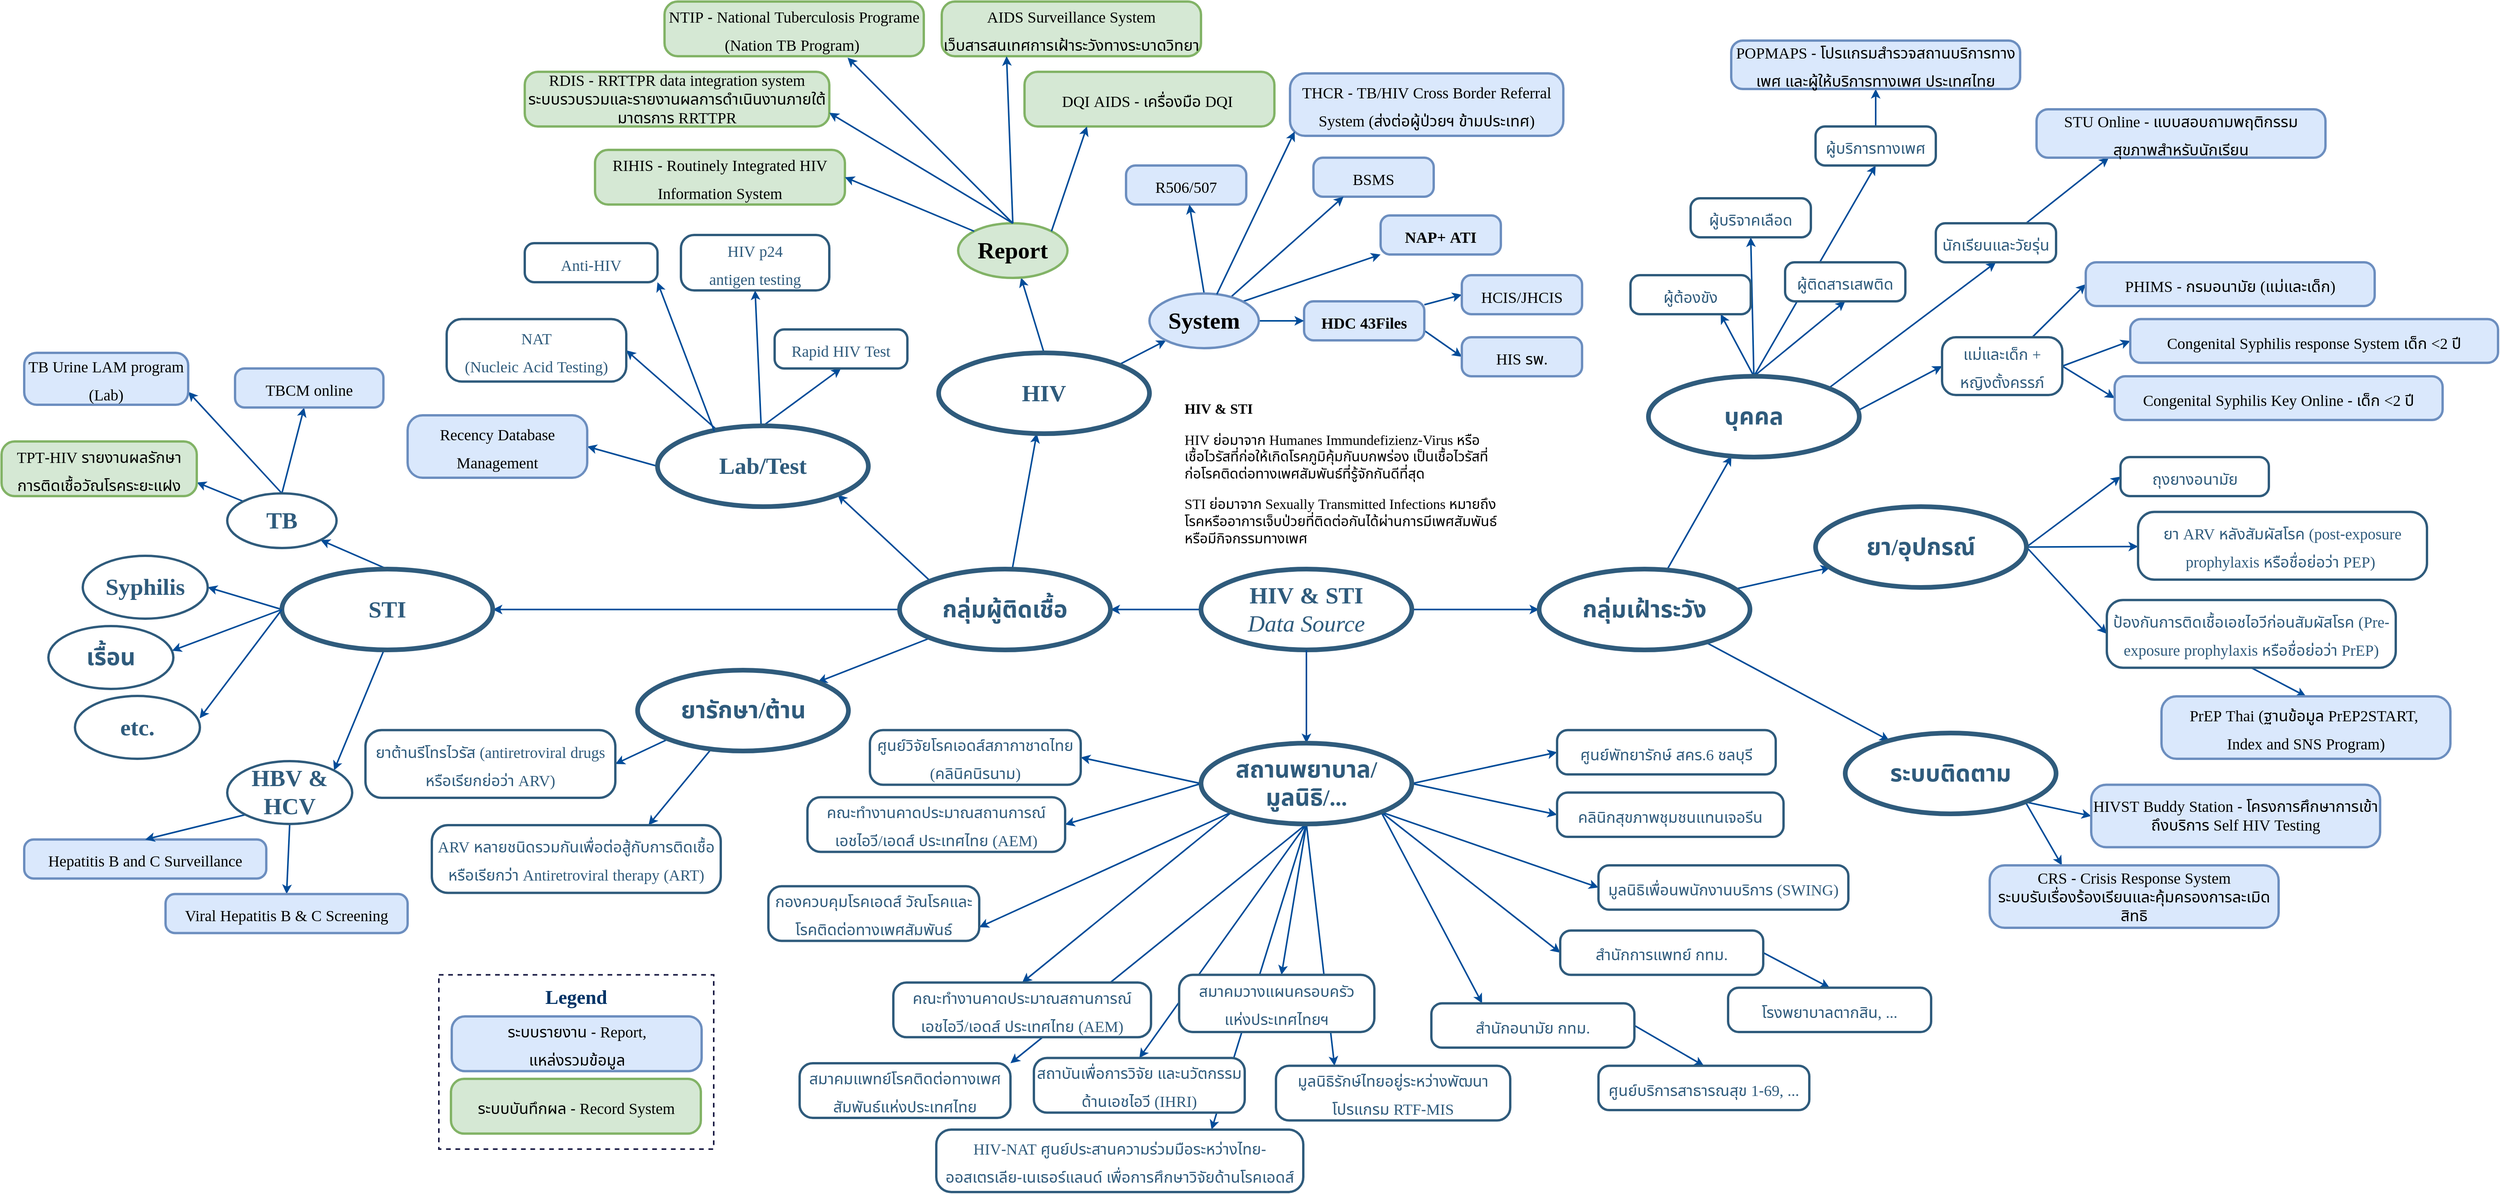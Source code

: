 <mxfile version="22.0.6" type="github">
  <diagram id="6a731a19-8d31-9384-78a2-239565b7b9f0" name="Page-1">
    <mxGraphModel dx="3546" dy="1282" grid="1" gridSize="10" guides="1" tooltips="1" connect="1" arrows="1" fold="1" page="1" pageScale="1" pageWidth="1169" pageHeight="827" background="none" math="0" shadow="0">
      <root>
        <mxCell id="0" />
        <mxCell id="1" parent="0" />
        <mxCell id="7J_HdS-n4SZ6PZK-046m-1518" value="" style="rounded=0;whiteSpace=wrap;html=1;dashed=1;strokeColor=#191a43;strokeWidth=2;" vertex="1" parent="1">
          <mxGeometry x="60" y="1296.74" width="352" height="223.24" as="geometry" />
        </mxCell>
        <mxCell id="NJPSFqTKnOia2GW7wcEC-1544" value="" style="edgeStyle=orthogonalEdgeStyle;rounded=0;orthogonalLoop=1;jettySize=auto;html=1;fontFamily=noto sans thai;fontSource=https%3A%2F%2Ffonts.googleapis.com%2Fcss%3Ffamily%3Dnoto%2Bsans%2Bthai;strokeWidth=2;strokeColor=#004C99;" parent="1" source="1515" target="NJPSFqTKnOia2GW7wcEC-1543" edge="1">
          <mxGeometry relative="1" as="geometry" />
        </mxCell>
        <mxCell id="NJPSFqTKnOia2GW7wcEC-1546" value="" style="edgeStyle=orthogonalEdgeStyle;rounded=0;orthogonalLoop=1;jettySize=auto;html=1;strokeWidth=2;strokeColor=#004C99;" parent="1" source="1515" target="NJPSFqTKnOia2GW7wcEC-1545" edge="1">
          <mxGeometry relative="1" as="geometry" />
        </mxCell>
        <mxCell id="1515" value="HIV &amp;amp; STI&lt;br&gt;&lt;span style=&quot;font-weight: normal;&quot;&gt;&lt;i&gt;Data Source&lt;/i&gt;&lt;/span&gt;" style="ellipse;whiteSpace=wrap;html=1;shadow=0;fontFamily=noto sans thai;fontSize=30;fontColor=#2F5B7C;align=center;strokeColor=#2F5B7C;strokeWidth=6;fillColor=#FFFFFF;fontStyle=1;gradientColor=none;fontSource=https%3A%2F%2Ffonts.googleapis.com%2Fcss%3Ffamily%3Dnoto%2Bsans%2Bthai;" parent="1" vertex="1">
          <mxGeometry x="1036" y="777" width="270" height="103.5" as="geometry" />
        </mxCell>
        <mxCell id="NJPSFqTKnOia2GW7wcEC-1555" value="" style="rounded=0;orthogonalLoop=1;jettySize=auto;html=1;strokeWidth=2;strokeColor=#004C99;" parent="1" source="NJPSFqTKnOia2GW7wcEC-1543" target="NJPSFqTKnOia2GW7wcEC-1554" edge="1">
          <mxGeometry relative="1" as="geometry" />
        </mxCell>
        <mxCell id="NJPSFqTKnOia2GW7wcEC-1557" value="" style="edgeStyle=orthogonalEdgeStyle;rounded=0;orthogonalLoop=1;jettySize=auto;html=1;strokeWidth=2;strokeColor=#004C99;" parent="1" source="NJPSFqTKnOia2GW7wcEC-1543" target="NJPSFqTKnOia2GW7wcEC-1556" edge="1">
          <mxGeometry relative="1" as="geometry" />
        </mxCell>
        <mxCell id="NJPSFqTKnOia2GW7wcEC-1560" value="" style="rounded=0;orthogonalLoop=1;jettySize=auto;html=1;exitX=0.5;exitY=1;exitDx=0;exitDy=0;strokeWidth=2;strokeColor=#004C99;" parent="1" source="1515" target="NJPSFqTKnOia2GW7wcEC-1559" edge="1">
          <mxGeometry relative="1" as="geometry" />
        </mxCell>
        <mxCell id="NJPSFqTKnOia2GW7wcEC-1561" style="rounded=0;orthogonalLoop=1;jettySize=auto;html=1;exitX=0;exitY=1;exitDx=0;exitDy=0;entryX=1;entryY=0;entryDx=0;entryDy=0;strokeWidth=2;strokeColor=#004C99;" parent="1" source="NJPSFqTKnOia2GW7wcEC-1543" target="NJPSFqTKnOia2GW7wcEC-1563" edge="1">
          <mxGeometry relative="1" as="geometry">
            <mxPoint x="510" y="970" as="targetPoint" />
          </mxGeometry>
        </mxCell>
        <mxCell id="NJPSFqTKnOia2GW7wcEC-1565" style="rounded=0;orthogonalLoop=1;jettySize=auto;html=1;exitX=0;exitY=0;exitDx=0;exitDy=0;entryX=1;entryY=1;entryDx=0;entryDy=0;strokeWidth=2;strokeColor=#004C99;" parent="1" source="NJPSFqTKnOia2GW7wcEC-1543" target="NJPSFqTKnOia2GW7wcEC-1564" edge="1">
          <mxGeometry relative="1" as="geometry" />
        </mxCell>
        <mxCell id="NJPSFqTKnOia2GW7wcEC-1543" value="กลุ่มผู้ติดเชื้อ" style="ellipse;whiteSpace=wrap;html=1;shadow=0;fontFamily=noto sans thai;fontSize=30;fontColor=#2F5B7C;align=center;strokeColor=#2F5B7C;strokeWidth=6;fillColor=#FFFFFF;fontStyle=1;gradientColor=none;fontSource=https%3A%2F%2Ffonts.googleapis.com%2Fcss%3Ffamily%3Dnoto%2Bsans%2Bthai;" parent="1" vertex="1">
          <mxGeometry x="650" y="777" width="270" height="103.5" as="geometry" />
        </mxCell>
        <mxCell id="NJPSFqTKnOia2GW7wcEC-1549" value="" style="rounded=0;orthogonalLoop=1;jettySize=auto;html=1;strokeWidth=2;strokeColor=#004C99;" parent="1" source="NJPSFqTKnOia2GW7wcEC-1545" target="NJPSFqTKnOia2GW7wcEC-1548" edge="1">
          <mxGeometry relative="1" as="geometry" />
        </mxCell>
        <mxCell id="NJPSFqTKnOia2GW7wcEC-1551" value="" style="rounded=0;orthogonalLoop=1;jettySize=auto;html=1;strokeWidth=2;strokeColor=#004C99;" parent="1" source="NJPSFqTKnOia2GW7wcEC-1545" target="NJPSFqTKnOia2GW7wcEC-1550" edge="1">
          <mxGeometry relative="1" as="geometry" />
        </mxCell>
        <mxCell id="NJPSFqTKnOia2GW7wcEC-1553" value="" style="rounded=0;orthogonalLoop=1;jettySize=auto;html=1;strokeWidth=2;strokeColor=#004C99;" parent="1" source="NJPSFqTKnOia2GW7wcEC-1545" target="NJPSFqTKnOia2GW7wcEC-1552" edge="1">
          <mxGeometry relative="1" as="geometry" />
        </mxCell>
        <mxCell id="NJPSFqTKnOia2GW7wcEC-1545" value="กลุ่มเฝ้าระวัง" style="ellipse;whiteSpace=wrap;html=1;shadow=0;fontFamily=noto sans thai;fontSize=30;fontColor=#2F5B7C;align=center;strokeColor=#2F5B7C;strokeWidth=6;fillColor=#FFFFFF;fontStyle=1;gradientColor=none;fontSource=https%3A%2F%2Ffonts.googleapis.com%2Fcss%3Ffamily%3Dnoto%2Bsans%2Bthai;" parent="1" vertex="1">
          <mxGeometry x="1469" y="777" width="270" height="103.5" as="geometry" />
        </mxCell>
        <mxCell id="NJPSFqTKnOia2GW7wcEC-1725" style="edgeStyle=none;shape=connector;rounded=0;orthogonalLoop=1;jettySize=auto;html=1;exitX=0.5;exitY=0;exitDx=0;exitDy=0;labelBackgroundColor=default;strokeColor=#004C99;strokeWidth=2;align=center;verticalAlign=middle;fontFamily=Helvetica;fontSize=11;fontColor=default;endArrow=classic;entryX=0.75;entryY=1;entryDx=0;entryDy=0;" parent="1" source="NJPSFqTKnOia2GW7wcEC-1548" target="NJPSFqTKnOia2GW7wcEC-1666" edge="1">
          <mxGeometry relative="1" as="geometry" />
        </mxCell>
        <mxCell id="NJPSFqTKnOia2GW7wcEC-1726" style="edgeStyle=none;shape=connector;rounded=0;orthogonalLoop=1;jettySize=auto;html=1;exitX=0.5;exitY=0;exitDx=0;exitDy=0;entryX=0.5;entryY=1;entryDx=0;entryDy=0;labelBackgroundColor=default;strokeColor=#004C99;strokeWidth=2;align=center;verticalAlign=middle;fontFamily=Helvetica;fontSize=11;fontColor=default;endArrow=classic;" parent="1" source="NJPSFqTKnOia2GW7wcEC-1548" target="NJPSFqTKnOia2GW7wcEC-1664" edge="1">
          <mxGeometry relative="1" as="geometry" />
        </mxCell>
        <mxCell id="NJPSFqTKnOia2GW7wcEC-1727" style="edgeStyle=none;shape=connector;rounded=0;orthogonalLoop=1;jettySize=auto;html=1;exitX=0.5;exitY=0;exitDx=0;exitDy=0;entryX=0.5;entryY=1;entryDx=0;entryDy=0;labelBackgroundColor=default;strokeColor=#004C99;strokeWidth=2;align=center;verticalAlign=middle;fontFamily=Helvetica;fontSize=11;fontColor=default;endArrow=classic;" parent="1" source="NJPSFqTKnOia2GW7wcEC-1548" target="NJPSFqTKnOia2GW7wcEC-1665" edge="1">
          <mxGeometry relative="1" as="geometry" />
        </mxCell>
        <mxCell id="NJPSFqTKnOia2GW7wcEC-1728" style="edgeStyle=none;shape=connector;rounded=0;orthogonalLoop=1;jettySize=auto;html=1;exitX=0.5;exitY=0;exitDx=0;exitDy=0;entryX=0.5;entryY=1;entryDx=0;entryDy=0;labelBackgroundColor=default;strokeColor=#004C99;strokeWidth=2;align=center;verticalAlign=middle;fontFamily=Helvetica;fontSize=11;fontColor=default;endArrow=classic;" parent="1" source="NJPSFqTKnOia2GW7wcEC-1548" target="NJPSFqTKnOia2GW7wcEC-1662" edge="1">
          <mxGeometry relative="1" as="geometry" />
        </mxCell>
        <mxCell id="NJPSFqTKnOia2GW7wcEC-1730" style="edgeStyle=none;shape=connector;rounded=0;orthogonalLoop=1;jettySize=auto;html=1;exitX=1;exitY=0;exitDx=0;exitDy=0;entryX=0.5;entryY=1;entryDx=0;entryDy=0;labelBackgroundColor=default;strokeColor=#004C99;strokeWidth=2;align=center;verticalAlign=middle;fontFamily=Helvetica;fontSize=11;fontColor=default;endArrow=classic;" parent="1" source="NJPSFqTKnOia2GW7wcEC-1548" target="NJPSFqTKnOia2GW7wcEC-1642" edge="1">
          <mxGeometry relative="1" as="geometry" />
        </mxCell>
        <mxCell id="NJPSFqTKnOia2GW7wcEC-1731" style="edgeStyle=none;shape=connector;rounded=0;orthogonalLoop=1;jettySize=auto;html=1;exitX=0.997;exitY=0.419;exitDx=0;exitDy=0;entryX=0;entryY=0.5;entryDx=0;entryDy=0;labelBackgroundColor=default;strokeColor=#004C99;strokeWidth=2;align=center;verticalAlign=middle;fontFamily=Helvetica;fontSize=11;fontColor=default;endArrow=classic;exitPerimeter=0;" parent="1" source="NJPSFqTKnOia2GW7wcEC-1548" target="NJPSFqTKnOia2GW7wcEC-1639" edge="1">
          <mxGeometry relative="1" as="geometry" />
        </mxCell>
        <mxCell id="NJPSFqTKnOia2GW7wcEC-1548" value="บุคคล" style="ellipse;whiteSpace=wrap;html=1;shadow=0;fontFamily=noto sans thai;fontSize=30;fontColor=#2F5B7C;align=center;strokeColor=#2F5B7C;strokeWidth=6;fillColor=#FFFFFF;fontStyle=1;gradientColor=none;fontSource=https%3A%2F%2Ffonts.googleapis.com%2Fcss%3Ffamily%3Dnoto%2Bsans%2Bthai;" parent="1" vertex="1">
          <mxGeometry x="1609" y="530" width="270" height="103.5" as="geometry" />
        </mxCell>
        <mxCell id="NJPSFqTKnOia2GW7wcEC-1742" style="edgeStyle=none;shape=connector;rounded=0;orthogonalLoop=1;jettySize=auto;html=1;exitX=1;exitY=1;exitDx=0;exitDy=0;entryX=0;entryY=0.5;entryDx=0;entryDy=0;labelBackgroundColor=default;strokeColor=#004C99;strokeWidth=2;align=center;verticalAlign=middle;fontFamily=Helvetica;fontSize=11;fontColor=default;endArrow=classic;" parent="1" source="NJPSFqTKnOia2GW7wcEC-1550" target="NJPSFqTKnOia2GW7wcEC-1658" edge="1">
          <mxGeometry relative="1" as="geometry" />
        </mxCell>
        <mxCell id="NJPSFqTKnOia2GW7wcEC-1743" style="edgeStyle=none;shape=connector;rounded=0;orthogonalLoop=1;jettySize=auto;html=1;exitX=1;exitY=1;exitDx=0;exitDy=0;entryX=0.25;entryY=0;entryDx=0;entryDy=0;labelBackgroundColor=default;strokeColor=#004C99;strokeWidth=2;align=center;verticalAlign=middle;fontFamily=Helvetica;fontSize=11;fontColor=default;endArrow=classic;" parent="1" source="NJPSFqTKnOia2GW7wcEC-1550" target="NJPSFqTKnOia2GW7wcEC-1659" edge="1">
          <mxGeometry relative="1" as="geometry" />
        </mxCell>
        <mxCell id="NJPSFqTKnOia2GW7wcEC-1550" value="ระบบติดตาม" style="ellipse;whiteSpace=wrap;html=1;shadow=0;fontFamily=noto sans thai;fontSize=30;fontColor=#2F5B7C;align=center;strokeColor=#2F5B7C;strokeWidth=6;fillColor=#FFFFFF;fontStyle=1;gradientColor=none;fontSource=https%3A%2F%2Ffonts.googleapis.com%2Fcss%3Ffamily%3Dnoto%2Bsans%2Bthai;" parent="1" vertex="1">
          <mxGeometry x="1861" y="987" width="270" height="103.5" as="geometry" />
        </mxCell>
        <mxCell id="NJPSFqTKnOia2GW7wcEC-1737" style="edgeStyle=none;shape=connector;rounded=0;orthogonalLoop=1;jettySize=auto;html=1;exitX=1;exitY=0.5;exitDx=0;exitDy=0;labelBackgroundColor=default;strokeColor=#004C99;strokeWidth=2;align=center;verticalAlign=middle;fontFamily=Helvetica;fontSize=11;fontColor=default;endArrow=classic;" parent="1" source="NJPSFqTKnOia2GW7wcEC-1552" target="NJPSFqTKnOia2GW7wcEC-1609" edge="1">
          <mxGeometry relative="1" as="geometry" />
        </mxCell>
        <mxCell id="NJPSFqTKnOia2GW7wcEC-1738" style="edgeStyle=none;shape=connector;rounded=0;orthogonalLoop=1;jettySize=auto;html=1;exitX=1;exitY=0.5;exitDx=0;exitDy=0;entryX=0;entryY=0.5;entryDx=0;entryDy=0;labelBackgroundColor=default;strokeColor=#004C99;strokeWidth=2;align=center;verticalAlign=middle;fontFamily=Helvetica;fontSize=11;fontColor=default;endArrow=classic;" parent="1" source="NJPSFqTKnOia2GW7wcEC-1552" target="NJPSFqTKnOia2GW7wcEC-1667" edge="1">
          <mxGeometry relative="1" as="geometry" />
        </mxCell>
        <mxCell id="NJPSFqTKnOia2GW7wcEC-1739" style="edgeStyle=none;shape=connector;rounded=0;orthogonalLoop=1;jettySize=auto;html=1;exitX=1;exitY=0.5;exitDx=0;exitDy=0;entryX=0;entryY=0.5;entryDx=0;entryDy=0;labelBackgroundColor=default;strokeColor=#004C99;strokeWidth=2;align=center;verticalAlign=middle;fontFamily=Helvetica;fontSize=11;fontColor=default;endArrow=classic;" parent="1" source="NJPSFqTKnOia2GW7wcEC-1552" target="NJPSFqTKnOia2GW7wcEC-1612" edge="1">
          <mxGeometry relative="1" as="geometry" />
        </mxCell>
        <mxCell id="NJPSFqTKnOia2GW7wcEC-1552" value="ยา/อุปกรณ์" style="ellipse;whiteSpace=wrap;html=1;shadow=0;fontFamily=noto sans thai;fontSize=30;fontColor=#2F5B7C;align=center;strokeColor=#2F5B7C;strokeWidth=6;fillColor=#FFFFFF;fontStyle=1;gradientColor=none;fontSource=https%3A%2F%2Ffonts.googleapis.com%2Fcss%3Ffamily%3Dnoto%2Bsans%2Bthai;" parent="1" vertex="1">
          <mxGeometry x="1823" y="697" width="270" height="103.5" as="geometry" />
        </mxCell>
        <mxCell id="NJPSFqTKnOia2GW7wcEC-1670" style="edgeStyle=none;shape=connector;rounded=0;orthogonalLoop=1;jettySize=auto;html=1;exitX=0.5;exitY=0;exitDx=0;exitDy=0;labelBackgroundColor=default;strokeColor=#004C99;strokeWidth=2;align=center;verticalAlign=middle;fontFamily=Helvetica;fontSize=11;fontColor=default;endArrow=classic;" parent="1" source="NJPSFqTKnOia2GW7wcEC-1554" target="NJPSFqTKnOia2GW7wcEC-1653" edge="1">
          <mxGeometry relative="1" as="geometry" />
        </mxCell>
        <mxCell id="NJPSFqTKnOia2GW7wcEC-1671" style="edgeStyle=none;shape=connector;rounded=0;orthogonalLoop=1;jettySize=auto;html=1;exitX=1;exitY=0;exitDx=0;exitDy=0;labelBackgroundColor=default;strokeColor=#004C99;strokeWidth=2;align=center;verticalAlign=middle;fontFamily=Helvetica;fontSize=11;fontColor=default;endArrow=classic;" parent="1" source="NJPSFqTKnOia2GW7wcEC-1554" target="NJPSFqTKnOia2GW7wcEC-1652" edge="1">
          <mxGeometry relative="1" as="geometry" />
        </mxCell>
        <mxCell id="NJPSFqTKnOia2GW7wcEC-1554" value="HIV" style="ellipse;whiteSpace=wrap;html=1;shadow=0;fontFamily=noto sans thai;fontSize=30;fontColor=#2F5B7C;align=center;strokeColor=#2F5B7C;strokeWidth=6;fillColor=#FFFFFF;fontStyle=1;gradientColor=none;fontSource=https%3A%2F%2Ffonts.googleapis.com%2Fcss%3Ffamily%3Dnoto%2Bsans%2Bthai;" parent="1" vertex="1">
          <mxGeometry x="700" y="500" width="270" height="103.5" as="geometry" />
        </mxCell>
        <mxCell id="NJPSFqTKnOia2GW7wcEC-1693" style="edgeStyle=none;shape=connector;rounded=0;orthogonalLoop=1;jettySize=auto;html=1;exitX=0.5;exitY=0;exitDx=0;exitDy=0;entryX=1;entryY=1;entryDx=0;entryDy=0;labelBackgroundColor=default;strokeColor=#004C99;strokeWidth=2;align=center;verticalAlign=middle;fontFamily=Helvetica;fontSize=11;fontColor=default;endArrow=classic;" parent="1" source="NJPSFqTKnOia2GW7wcEC-1556" target="NJPSFqTKnOia2GW7wcEC-1633" edge="1">
          <mxGeometry relative="1" as="geometry" />
        </mxCell>
        <mxCell id="NJPSFqTKnOia2GW7wcEC-1694" style="edgeStyle=none;shape=connector;rounded=0;orthogonalLoop=1;jettySize=auto;html=1;entryX=1;entryY=0;entryDx=0;entryDy=0;labelBackgroundColor=default;strokeColor=#004C99;strokeWidth=2;align=center;verticalAlign=middle;fontFamily=Helvetica;fontSize=11;fontColor=default;endArrow=classic;" parent="1" target="NJPSFqTKnOia2GW7wcEC-1634" edge="1">
          <mxGeometry relative="1" as="geometry">
            <mxPoint x="-10" y="880" as="sourcePoint" />
          </mxGeometry>
        </mxCell>
        <mxCell id="NJPSFqTKnOia2GW7wcEC-1695" style="edgeStyle=none;shape=connector;rounded=0;orthogonalLoop=1;jettySize=auto;html=1;exitX=0;exitY=0.5;exitDx=0;exitDy=0;labelBackgroundColor=default;strokeColor=#004C99;strokeWidth=2;align=center;verticalAlign=middle;fontFamily=Helvetica;fontSize=11;fontColor=default;endArrow=classic;entryX=1;entryY=0.5;entryDx=0;entryDy=0;" parent="1" source="NJPSFqTKnOia2GW7wcEC-1556" target="NJPSFqTKnOia2GW7wcEC-1635" edge="1">
          <mxGeometry relative="1" as="geometry" />
        </mxCell>
        <mxCell id="NJPSFqTKnOia2GW7wcEC-1696" style="edgeStyle=none;shape=connector;rounded=0;orthogonalLoop=1;jettySize=auto;html=1;exitX=0;exitY=0.5;exitDx=0;exitDy=0;labelBackgroundColor=default;strokeColor=#004C99;strokeWidth=2;align=center;verticalAlign=middle;fontFamily=Helvetica;fontSize=11;fontColor=default;endArrow=classic;entryX=0.989;entryY=0.392;entryDx=0;entryDy=0;entryPerimeter=0;" parent="1" source="NJPSFqTKnOia2GW7wcEC-1556" target="NJPSFqTKnOia2GW7wcEC-1636" edge="1">
          <mxGeometry relative="1" as="geometry" />
        </mxCell>
        <mxCell id="NJPSFqTKnOia2GW7wcEC-1556" value="STI" style="ellipse;whiteSpace=wrap;html=1;shadow=0;fontFamily=noto sans thai;fontSize=30;fontColor=#2F5B7C;align=center;strokeColor=#2F5B7C;strokeWidth=6;fillColor=#FFFFFF;fontStyle=1;gradientColor=none;fontSource=https%3A%2F%2Ffonts.googleapis.com%2Fcss%3Ffamily%3Dnoto%2Bsans%2Bthai;" parent="1" vertex="1">
          <mxGeometry x="-141" y="777" width="270" height="103.5" as="geometry" />
        </mxCell>
        <mxCell id="NJPSFqTKnOia2GW7wcEC-1558" value="&lt;h1 style=&quot;font-size: 18px;&quot;&gt;&lt;font style=&quot;font-size: 18px;&quot;&gt;HIV &amp;amp; STI&lt;/font&gt;&lt;/h1&gt;&lt;p style=&quot;font-size: 18px;&quot;&gt;HIV ย่อมาจาก Humanes Immundefizienz-Virus หรือเชื้อไวรัสที่ก่อให้เกิดโรคภูมิคุ้มกันบกพร่อง เป็นเชื้อไวรัสที่ก่อโรคติดต่อทางเพศสัมพันธ์ที่รู้จักกันดีที่สุด&lt;br style=&quot;font-size: 18px;&quot;&gt;&lt;/p&gt;&lt;p style=&quot;font-size: 18px;&quot;&gt;&lt;font style=&quot;font-size: 18px;&quot;&gt;STI ย่อมาจาก Sexually Transmitted Infections หมายถึงโรคหรืออาการเจ็บป่วยที่ติดต่อกันได้ผ่านการมีเพศสัมพันธ์หรือมีกิจกรรมทางเพศ&lt;br style=&quot;font-size: 18px;&quot;&gt;&lt;/font&gt;&lt;/p&gt;" style="text;html=1;strokeColor=none;fillColor=none;spacing=5;spacingTop=-20;whiteSpace=wrap;overflow=hidden;rounded=0;fontFamily=noto sans thai;fontSource=https%3A%2F%2Ffonts.googleapis.com%2Fcss%3Ffamily%3Dnoto%2Bsans%2Bthai;fontSize=18;" parent="1" vertex="1">
          <mxGeometry x="1010" y="560" width="410" height="230" as="geometry" />
        </mxCell>
        <mxCell id="NJPSFqTKnOia2GW7wcEC-1708" style="edgeStyle=none;shape=connector;rounded=0;orthogonalLoop=1;jettySize=auto;html=1;exitX=0;exitY=0.5;exitDx=0;exitDy=0;entryX=1;entryY=0.5;entryDx=0;entryDy=0;labelBackgroundColor=default;strokeColor=#004C99;strokeWidth=2;align=center;verticalAlign=middle;fontFamily=Helvetica;fontSize=11;fontColor=default;endArrow=classic;" parent="1" source="NJPSFqTKnOia2GW7wcEC-1559" target="NJPSFqTKnOia2GW7wcEC-1617" edge="1">
          <mxGeometry relative="1" as="geometry" />
        </mxCell>
        <mxCell id="NJPSFqTKnOia2GW7wcEC-1709" style="edgeStyle=none;shape=connector;rounded=0;orthogonalLoop=1;jettySize=auto;html=1;exitX=0;exitY=0.5;exitDx=0;exitDy=0;entryX=1;entryY=0.5;entryDx=0;entryDy=0;labelBackgroundColor=default;strokeColor=#004C99;strokeWidth=2;align=center;verticalAlign=middle;fontFamily=Helvetica;fontSize=11;fontColor=default;endArrow=classic;" parent="1" source="NJPSFqTKnOia2GW7wcEC-1559" target="NJPSFqTKnOia2GW7wcEC-1620" edge="1">
          <mxGeometry relative="1" as="geometry" />
        </mxCell>
        <mxCell id="NJPSFqTKnOia2GW7wcEC-1710" style="edgeStyle=none;shape=connector;rounded=0;orthogonalLoop=1;jettySize=auto;html=1;exitX=0;exitY=1;exitDx=0;exitDy=0;entryX=1;entryY=0.75;entryDx=0;entryDy=0;labelBackgroundColor=default;strokeColor=#004C99;strokeWidth=2;align=center;verticalAlign=middle;fontFamily=Helvetica;fontSize=11;fontColor=default;endArrow=classic;" parent="1" source="NJPSFqTKnOia2GW7wcEC-1559" target="NJPSFqTKnOia2GW7wcEC-1641" edge="1">
          <mxGeometry relative="1" as="geometry" />
        </mxCell>
        <mxCell id="NJPSFqTKnOia2GW7wcEC-1712" style="edgeStyle=none;shape=connector;rounded=0;orthogonalLoop=1;jettySize=auto;html=1;exitX=0;exitY=1;exitDx=0;exitDy=0;entryX=0.5;entryY=0;entryDx=0;entryDy=0;labelBackgroundColor=default;strokeColor=#004C99;strokeWidth=2;align=center;verticalAlign=middle;fontFamily=Helvetica;fontSize=11;fontColor=default;endArrow=classic;" parent="1" source="NJPSFqTKnOia2GW7wcEC-1559" target="NJPSFqTKnOia2GW7wcEC-1619" edge="1">
          <mxGeometry relative="1" as="geometry" />
        </mxCell>
        <mxCell id="NJPSFqTKnOia2GW7wcEC-1713" style="edgeStyle=none;shape=connector;rounded=0;orthogonalLoop=1;jettySize=auto;html=1;exitX=0.5;exitY=1;exitDx=0;exitDy=0;labelBackgroundColor=default;strokeColor=#004C99;strokeWidth=2;align=center;verticalAlign=middle;fontFamily=Helvetica;fontSize=11;fontColor=default;endArrow=classic;" parent="1" source="NJPSFqTKnOia2GW7wcEC-1559" target="NJPSFqTKnOia2GW7wcEC-1627" edge="1">
          <mxGeometry relative="1" as="geometry" />
        </mxCell>
        <mxCell id="NJPSFqTKnOia2GW7wcEC-1714" style="edgeStyle=none;shape=connector;rounded=0;orthogonalLoop=1;jettySize=auto;html=1;exitX=0.5;exitY=1;exitDx=0;exitDy=0;entryX=0.5;entryY=0;entryDx=0;entryDy=0;labelBackgroundColor=default;strokeColor=#004C99;strokeWidth=2;align=center;verticalAlign=middle;fontFamily=Helvetica;fontSize=11;fontColor=default;endArrow=classic;" parent="1" source="NJPSFqTKnOia2GW7wcEC-1559" target="NJPSFqTKnOia2GW7wcEC-1616" edge="1">
          <mxGeometry relative="1" as="geometry" />
        </mxCell>
        <mxCell id="NJPSFqTKnOia2GW7wcEC-1715" style="edgeStyle=none;shape=connector;rounded=0;orthogonalLoop=1;jettySize=auto;html=1;exitX=0.5;exitY=1;exitDx=0;exitDy=0;entryX=1;entryY=0;entryDx=0;entryDy=0;labelBackgroundColor=default;strokeColor=#004C99;strokeWidth=2;align=center;verticalAlign=middle;fontFamily=Helvetica;fontSize=11;fontColor=default;endArrow=classic;" parent="1" source="NJPSFqTKnOia2GW7wcEC-1559" target="NJPSFqTKnOia2GW7wcEC-1618" edge="1">
          <mxGeometry relative="1" as="geometry" />
        </mxCell>
        <mxCell id="NJPSFqTKnOia2GW7wcEC-1716" style="edgeStyle=none;shape=connector;rounded=0;orthogonalLoop=1;jettySize=auto;html=1;exitX=0.5;exitY=1;exitDx=0;exitDy=0;entryX=0.75;entryY=0;entryDx=0;entryDy=0;labelBackgroundColor=default;strokeColor=#004C99;strokeWidth=2;align=center;verticalAlign=middle;fontFamily=Helvetica;fontSize=11;fontColor=default;endArrow=classic;" parent="1" source="NJPSFqTKnOia2GW7wcEC-1559" target="NJPSFqTKnOia2GW7wcEC-1628" edge="1">
          <mxGeometry relative="1" as="geometry" />
        </mxCell>
        <mxCell id="NJPSFqTKnOia2GW7wcEC-1717" style="edgeStyle=none;shape=connector;rounded=0;orthogonalLoop=1;jettySize=auto;html=1;exitX=0.5;exitY=1;exitDx=0;exitDy=0;entryX=0.25;entryY=0;entryDx=0;entryDy=0;labelBackgroundColor=default;strokeColor=#004C99;strokeWidth=2;align=center;verticalAlign=middle;fontFamily=Helvetica;fontSize=11;fontColor=default;endArrow=classic;" parent="1" source="NJPSFqTKnOia2GW7wcEC-1559" target="NJPSFqTKnOia2GW7wcEC-1629" edge="1">
          <mxGeometry relative="1" as="geometry" />
        </mxCell>
        <mxCell id="NJPSFqTKnOia2GW7wcEC-1718" style="edgeStyle=none;shape=connector;rounded=0;orthogonalLoop=1;jettySize=auto;html=1;exitX=1;exitY=1;exitDx=0;exitDy=0;entryX=0.25;entryY=0;entryDx=0;entryDy=0;labelBackgroundColor=default;strokeColor=#004C99;strokeWidth=2;align=center;verticalAlign=middle;fontFamily=Helvetica;fontSize=11;fontColor=default;endArrow=classic;" parent="1" source="NJPSFqTKnOia2GW7wcEC-1559" target="NJPSFqTKnOia2GW7wcEC-1623" edge="1">
          <mxGeometry relative="1" as="geometry" />
        </mxCell>
        <mxCell id="NJPSFqTKnOia2GW7wcEC-1719" style="edgeStyle=none;shape=connector;rounded=0;orthogonalLoop=1;jettySize=auto;html=1;exitX=1;exitY=1;exitDx=0;exitDy=0;entryX=0;entryY=0.5;entryDx=0;entryDy=0;labelBackgroundColor=default;strokeColor=#004C99;strokeWidth=2;align=center;verticalAlign=middle;fontFamily=Helvetica;fontSize=11;fontColor=default;endArrow=classic;" parent="1" source="NJPSFqTKnOia2GW7wcEC-1559" target="NJPSFqTKnOia2GW7wcEC-1621" edge="1">
          <mxGeometry relative="1" as="geometry" />
        </mxCell>
        <mxCell id="NJPSFqTKnOia2GW7wcEC-1720" style="edgeStyle=none;shape=connector;rounded=0;orthogonalLoop=1;jettySize=auto;html=1;exitX=1;exitY=1;exitDx=0;exitDy=0;entryX=0;entryY=0.5;entryDx=0;entryDy=0;labelBackgroundColor=default;strokeColor=#004C99;strokeWidth=2;align=center;verticalAlign=middle;fontFamily=Helvetica;fontSize=11;fontColor=default;endArrow=classic;" parent="1" source="NJPSFqTKnOia2GW7wcEC-1559" target="NJPSFqTKnOia2GW7wcEC-1614" edge="1">
          <mxGeometry relative="1" as="geometry" />
        </mxCell>
        <mxCell id="NJPSFqTKnOia2GW7wcEC-1721" style="edgeStyle=none;shape=connector;rounded=0;orthogonalLoop=1;jettySize=auto;html=1;exitX=1;exitY=0.5;exitDx=0;exitDy=0;entryX=0;entryY=0.5;entryDx=0;entryDy=0;labelBackgroundColor=default;strokeColor=#004C99;strokeWidth=2;align=center;verticalAlign=middle;fontFamily=Helvetica;fontSize=11;fontColor=default;endArrow=classic;" parent="1" source="NJPSFqTKnOia2GW7wcEC-1559" target="NJPSFqTKnOia2GW7wcEC-1626" edge="1">
          <mxGeometry relative="1" as="geometry" />
        </mxCell>
        <mxCell id="NJPSFqTKnOia2GW7wcEC-1722" style="edgeStyle=none;shape=connector;rounded=0;orthogonalLoop=1;jettySize=auto;html=1;exitX=1;exitY=0.5;exitDx=0;exitDy=0;entryX=0;entryY=0.5;entryDx=0;entryDy=0;labelBackgroundColor=default;strokeColor=#004C99;strokeWidth=2;align=center;verticalAlign=middle;fontFamily=Helvetica;fontSize=11;fontColor=default;endArrow=classic;" parent="1" source="NJPSFqTKnOia2GW7wcEC-1559" target="NJPSFqTKnOia2GW7wcEC-1625" edge="1">
          <mxGeometry relative="1" as="geometry" />
        </mxCell>
        <mxCell id="NJPSFqTKnOia2GW7wcEC-1559" value="สถานพยาบาล/&lt;br&gt;มูลนิธิ/..." style="ellipse;whiteSpace=wrap;html=1;shadow=0;fontFamily=noto sans thai;fontSize=30;fontColor=#2F5B7C;align=center;strokeColor=#2F5B7C;strokeWidth=6;fillColor=#FFFFFF;fontStyle=1;gradientColor=none;fontSource=https%3A%2F%2Ffonts.googleapis.com%2Fcss%3Ffamily%3Dnoto%2Bsans%2Bthai;" parent="1" vertex="1">
          <mxGeometry x="1036" y="1000" width="270" height="103.5" as="geometry" />
        </mxCell>
        <mxCell id="NJPSFqTKnOia2GW7wcEC-1704" style="edgeStyle=none;shape=connector;rounded=0;orthogonalLoop=1;jettySize=auto;html=1;entryX=0.75;entryY=0;entryDx=0;entryDy=0;labelBackgroundColor=default;strokeColor=#004C99;strokeWidth=2;align=center;verticalAlign=middle;fontFamily=Helvetica;fontSize=11;fontColor=default;endArrow=classic;" parent="1" source="NJPSFqTKnOia2GW7wcEC-1563" target="NJPSFqTKnOia2GW7wcEC-1608" edge="1">
          <mxGeometry relative="1" as="geometry" />
        </mxCell>
        <mxCell id="NJPSFqTKnOia2GW7wcEC-1705" style="edgeStyle=none;shape=connector;rounded=0;orthogonalLoop=1;jettySize=auto;html=1;exitX=0;exitY=1;exitDx=0;exitDy=0;entryX=1;entryY=0.5;entryDx=0;entryDy=0;labelBackgroundColor=default;strokeColor=#004C99;strokeWidth=2;align=center;verticalAlign=middle;fontFamily=Helvetica;fontSize=11;fontColor=default;endArrow=classic;" parent="1" source="NJPSFqTKnOia2GW7wcEC-1563" target="NJPSFqTKnOia2GW7wcEC-1606" edge="1">
          <mxGeometry relative="1" as="geometry" />
        </mxCell>
        <mxCell id="NJPSFqTKnOia2GW7wcEC-1563" value="ยารักษา/ต้าน" style="ellipse;whiteSpace=wrap;html=1;shadow=0;fontFamily=noto sans thai;fontSize=30;fontColor=#2F5B7C;align=center;strokeColor=#2F5B7C;strokeWidth=6;fillColor=#FFFFFF;fontStyle=1;gradientColor=none;fontSource=https%3A%2F%2Ffonts.googleapis.com%2Fcss%3Ffamily%3Dnoto%2Bsans%2Bthai;" parent="1" vertex="1">
          <mxGeometry x="314.5" y="906.5" width="270" height="103.5" as="geometry" />
        </mxCell>
        <mxCell id="NJPSFqTKnOia2GW7wcEC-1672" style="edgeStyle=none;shape=connector;rounded=0;orthogonalLoop=1;jettySize=auto;html=1;entryX=1;entryY=0.5;entryDx=0;entryDy=0;labelBackgroundColor=default;strokeColor=#004C99;strokeWidth=2;align=center;verticalAlign=middle;fontFamily=Helvetica;fontSize=11;fontColor=default;endArrow=classic;exitX=0.289;exitY=0.066;exitDx=0;exitDy=0;exitPerimeter=0;" parent="1" source="NJPSFqTKnOia2GW7wcEC-1564" target="NJPSFqTKnOia2GW7wcEC-1600" edge="1">
          <mxGeometry relative="1" as="geometry" />
        </mxCell>
        <mxCell id="NJPSFqTKnOia2GW7wcEC-1673" style="edgeStyle=none;shape=connector;rounded=0;orthogonalLoop=1;jettySize=auto;html=1;exitX=0.5;exitY=0;exitDx=0;exitDy=0;entryX=0.5;entryY=1;entryDx=0;entryDy=0;labelBackgroundColor=default;strokeColor=#004C99;strokeWidth=2;align=center;verticalAlign=middle;fontFamily=Helvetica;fontSize=11;fontColor=default;endArrow=classic;" parent="1" source="NJPSFqTKnOia2GW7wcEC-1564" target="NJPSFqTKnOia2GW7wcEC-1602" edge="1">
          <mxGeometry relative="1" as="geometry" />
        </mxCell>
        <mxCell id="NJPSFqTKnOia2GW7wcEC-1674" style="edgeStyle=none;shape=connector;rounded=0;orthogonalLoop=1;jettySize=auto;html=1;entryX=0.5;entryY=1;entryDx=0;entryDy=0;labelBackgroundColor=default;strokeColor=#004C99;strokeWidth=2;align=center;verticalAlign=middle;fontFamily=Helvetica;fontSize=11;fontColor=default;endArrow=classic;" parent="1" source="NJPSFqTKnOia2GW7wcEC-1564" target="NJPSFqTKnOia2GW7wcEC-1599" edge="1">
          <mxGeometry relative="1" as="geometry" />
        </mxCell>
        <mxCell id="NJPSFqTKnOia2GW7wcEC-1676" style="edgeStyle=none;shape=connector;rounded=0;orthogonalLoop=1;jettySize=auto;html=1;exitX=0;exitY=0.5;exitDx=0;exitDy=0;entryX=1;entryY=0.5;entryDx=0;entryDy=0;labelBackgroundColor=default;strokeColor=#004C99;strokeWidth=2;align=center;verticalAlign=middle;fontFamily=Helvetica;fontSize=11;fontColor=default;endArrow=classic;" parent="1" source="NJPSFqTKnOia2GW7wcEC-1564" target="NJPSFqTKnOia2GW7wcEC-1604" edge="1">
          <mxGeometry relative="1" as="geometry" />
        </mxCell>
        <mxCell id="NJPSFqTKnOia2GW7wcEC-1564" value="Lab/Test" style="ellipse;whiteSpace=wrap;html=1;shadow=0;fontFamily=noto sans thai;fontSize=30;fontColor=#2F5B7C;align=center;strokeColor=#2F5B7C;strokeWidth=6;fillColor=#FFFFFF;fontStyle=1;gradientColor=none;fontSource=https%3A%2F%2Ffonts.googleapis.com%2Fcss%3Ffamily%3Dnoto%2Bsans%2Bthai;" parent="1" vertex="1">
          <mxGeometry x="340" y="593.5" width="270" height="103.5" as="geometry" />
        </mxCell>
        <mxCell id="NJPSFqTKnOia2GW7wcEC-1687" style="edgeStyle=none;shape=connector;rounded=0;orthogonalLoop=1;jettySize=auto;html=1;exitX=1;exitY=0.75;exitDx=0;exitDy=0;entryX=0;entryY=0.5;entryDx=0;entryDy=0;labelBackgroundColor=default;strokeColor=#004C99;strokeWidth=2;align=center;verticalAlign=middle;fontFamily=Helvetica;fontSize=11;fontColor=default;endArrow=classic;" parent="1" source="NJPSFqTKnOia2GW7wcEC-1587" target="NJPSFqTKnOia2GW7wcEC-1596" edge="1">
          <mxGeometry relative="1" as="geometry" />
        </mxCell>
        <mxCell id="NJPSFqTKnOia2GW7wcEC-1688" style="edgeStyle=none;shape=connector;rounded=0;orthogonalLoop=1;jettySize=auto;html=1;entryX=0;entryY=0.5;entryDx=0;entryDy=0;labelBackgroundColor=default;strokeColor=#004C99;strokeWidth=2;align=center;verticalAlign=middle;fontFamily=Helvetica;fontSize=11;fontColor=default;endArrow=classic;" parent="1" source="NJPSFqTKnOia2GW7wcEC-1587" target="NJPSFqTKnOia2GW7wcEC-1595" edge="1">
          <mxGeometry relative="1" as="geometry" />
        </mxCell>
        <mxCell id="NJPSFqTKnOia2GW7wcEC-1587" value="&lt;font style=&quot;font-size: 20px;&quot;&gt;HDC 43Files&lt;/font&gt;" style="rounded=1;whiteSpace=wrap;html=1;shadow=0;strokeColor=#6c8ebf;strokeWidth=3;align=center;verticalAlign=middle;fontFamily=noto sans thai;fontSource=https%3A%2F%2Ffonts.googleapis.com%2Fcss%3Ffamily%3Dnoto%2Bsans%2Bthai;fontSize=30;fillColor=#dae8fc;arcSize=24;fontStyle=1" parent="1" vertex="1">
          <mxGeometry x="1168" y="434" width="154" height="50" as="geometry" />
        </mxCell>
        <mxCell id="NJPSFqTKnOia2GW7wcEC-1588" value="&lt;font style=&quot;font-size: 20px;&quot;&gt;NAP+ ATI&lt;/font&gt;" style="rounded=1;whiteSpace=wrap;html=1;shadow=0;strokeColor=#6c8ebf;strokeWidth=3;align=center;verticalAlign=middle;fontFamily=noto sans thai;fontSource=https%3A%2F%2Ffonts.googleapis.com%2Fcss%3Ffamily%3Dnoto%2Bsans%2Bthai;fontSize=30;fillColor=#dae8fc;arcSize=24;fontStyle=1" parent="1" vertex="1">
          <mxGeometry x="1266" y="324" width="154" height="50" as="geometry" />
        </mxCell>
        <mxCell id="NJPSFqTKnOia2GW7wcEC-1590" value="&lt;font style=&quot;font-size: 20px;&quot;&gt;R506/507&lt;/font&gt;" style="rounded=1;whiteSpace=wrap;html=1;shadow=0;strokeColor=#6c8ebf;strokeWidth=3;align=center;verticalAlign=middle;fontFamily=noto sans thai;fontSource=https%3A%2F%2Ffonts.googleapis.com%2Fcss%3Ffamily%3Dnoto%2Bsans%2Bthai;fontSize=30;fillColor=#dae8fc;arcSize=24;" parent="1" vertex="1">
          <mxGeometry x="940" y="260" width="154" height="50" as="geometry" />
        </mxCell>
        <mxCell id="NJPSFqTKnOia2GW7wcEC-1592" value="&lt;font style=&quot;font-size: 20px;&quot;&gt;RIHIS - Routinely Integrated HIV Information System&lt;/font&gt;" style="rounded=1;whiteSpace=wrap;html=1;shadow=0;strokeColor=#82b366;strokeWidth=3;align=center;verticalAlign=middle;fontFamily=noto sans thai;fontSource=https%3A%2F%2Ffonts.googleapis.com%2Fcss%3Ffamily%3Dnoto%2Bsans%2Bthai;fontSize=30;fillColor=#d5e8d4;arcSize=24;" parent="1" vertex="1">
          <mxGeometry x="260" y="240" width="320" height="70" as="geometry" />
        </mxCell>
        <mxCell id="NJPSFqTKnOia2GW7wcEC-1594" value="&lt;font style=&quot;font-size: 20px;&quot;&gt;BSMS&lt;/font&gt;" style="rounded=1;whiteSpace=wrap;html=1;shadow=0;strokeColor=#6c8ebf;strokeWidth=3;align=center;verticalAlign=middle;fontFamily=noto sans thai;fontSource=https%3A%2F%2Ffonts.googleapis.com%2Fcss%3Ffamily%3Dnoto%2Bsans%2Bthai;fontSize=30;fillColor=#dae8fc;arcSize=24;" parent="1" vertex="1">
          <mxGeometry x="1180" y="250" width="154" height="50" as="geometry" />
        </mxCell>
        <mxCell id="NJPSFqTKnOia2GW7wcEC-1595" value="&lt;font style=&quot;font-size: 20px;&quot;&gt;HCIS/JHCIS&lt;/font&gt;" style="rounded=1;whiteSpace=wrap;html=1;shadow=0;strokeColor=#6c8ebf;strokeWidth=3;align=center;verticalAlign=middle;fontFamily=noto sans thai;fontSource=https%3A%2F%2Ffonts.googleapis.com%2Fcss%3Ffamily%3Dnoto%2Bsans%2Bthai;fontSize=30;fillColor=#dae8fc;arcSize=24;" parent="1" vertex="1">
          <mxGeometry x="1370" y="400.5" width="154" height="50" as="geometry" />
        </mxCell>
        <mxCell id="NJPSFqTKnOia2GW7wcEC-1596" value="&lt;font style=&quot;font-size: 20px;&quot;&gt;HIS รพ.&lt;/font&gt;" style="rounded=1;whiteSpace=wrap;html=1;shadow=0;strokeColor=#6c8ebf;strokeWidth=3;align=center;verticalAlign=middle;fontFamily=noto sans thai;fontSource=https%3A%2F%2Ffonts.googleapis.com%2Fcss%3Ffamily%3Dnoto%2Bsans%2Bthai;fontSize=30;fillColor=#dae8fc;arcSize=24;" parent="1" vertex="1">
          <mxGeometry x="1370" y="480" width="154" height="50" as="geometry" />
        </mxCell>
        <mxCell id="NJPSFqTKnOia2GW7wcEC-1598" value="&lt;span style=&quot;font-size: 20px;&quot;&gt;Anti-HIV&lt;/span&gt;" style="rounded=1;whiteSpace=wrap;html=1;shadow=0;strokeColor=#2F5B7C;strokeWidth=3;align=center;verticalAlign=middle;fontFamily=noto sans thai;fontSource=https%3A%2F%2Ffonts.googleapis.com%2Fcss%3Ffamily%3Dnoto%2Bsans%2Bthai;fontSize=30;fontColor=#2F5B7C;fillColor=#FFFFFF;gradientColor=none;arcSize=24;" parent="1" vertex="1">
          <mxGeometry x="170" y="359.5" width="170" height="50" as="geometry" />
        </mxCell>
        <mxCell id="NJPSFqTKnOia2GW7wcEC-1599" value="&lt;font style=&quot;font-size: 20px;&quot;&gt;HIV p24 &lt;br&gt;antigen testing&lt;/font&gt;" style="rounded=1;whiteSpace=wrap;html=1;shadow=0;strokeColor=#2F5B7C;strokeWidth=3;align=center;verticalAlign=middle;fontFamily=noto sans thai;fontSource=https%3A%2F%2Ffonts.googleapis.com%2Fcss%3Ffamily%3Dnoto%2Bsans%2Bthai;fontSize=30;fontColor=#2F5B7C;fillColor=#FFFFFF;gradientColor=none;arcSize=24;" parent="1" vertex="1">
          <mxGeometry x="370" y="349" width="190" height="71" as="geometry" />
        </mxCell>
        <mxCell id="NJPSFqTKnOia2GW7wcEC-1600" value="&lt;font style=&quot;font-size: 20px;&quot;&gt;NAT &lt;br&gt;(Nucleic Acid Testing)&lt;/font&gt;" style="rounded=1;whiteSpace=wrap;html=1;shadow=0;strokeColor=#2F5B7C;strokeWidth=3;align=center;verticalAlign=middle;fontFamily=noto sans thai;fontSource=https%3A%2F%2Ffonts.googleapis.com%2Fcss%3Ffamily%3Dnoto%2Bsans%2Bthai;fontSize=30;fontColor=#2F5B7C;fillColor=#FFFFFF;gradientColor=none;arcSize=24;" parent="1" vertex="1">
          <mxGeometry x="70" y="456.75" width="230" height="80" as="geometry" />
        </mxCell>
        <mxCell id="NJPSFqTKnOia2GW7wcEC-1602" value="&lt;span style=&quot;font-size: 20px;&quot;&gt;Rapid HIV Test&lt;/span&gt;" style="rounded=1;whiteSpace=wrap;html=1;shadow=0;strokeColor=#2F5B7C;strokeWidth=3;align=center;verticalAlign=middle;fontFamily=noto sans thai;fontSource=https%3A%2F%2Ffonts.googleapis.com%2Fcss%3Ffamily%3Dnoto%2Bsans%2Bthai;fontSize=30;fontColor=#2F5B7C;fillColor=#FFFFFF;gradientColor=none;arcSize=24;" parent="1" vertex="1">
          <mxGeometry x="490" y="470" width="170" height="50" as="geometry" />
        </mxCell>
        <mxCell id="NJPSFqTKnOia2GW7wcEC-1604" value="&lt;font style=&quot;font-size: 20px;&quot;&gt;Recency Database Management&lt;/font&gt;" style="rounded=1;whiteSpace=wrap;html=1;shadow=0;strokeColor=#6c8ebf;strokeWidth=3;align=center;verticalAlign=middle;fontFamily=noto sans thai;fontSource=https%3A%2F%2Ffonts.googleapis.com%2Fcss%3Ffamily%3Dnoto%2Bsans%2Bthai;fontSize=30;fillColor=#dae8fc;arcSize=24;" parent="1" vertex="1">
          <mxGeometry x="20" y="580" width="230" height="80" as="geometry" />
        </mxCell>
        <mxCell id="NJPSFqTKnOia2GW7wcEC-1606" value="&lt;font style=&quot;font-size: 20px;&quot;&gt;ยาต้านรีโทรไวรัส (antiretroviral drugs หรือเรียกย่อว่า ARV)&lt;/font&gt;" style="rounded=1;whiteSpace=wrap;html=1;shadow=0;strokeColor=#2F5B7C;strokeWidth=3;align=center;verticalAlign=middle;fontFamily=noto sans thai;fontSource=https%3A%2F%2Ffonts.googleapis.com%2Fcss%3Ffamily%3Dnoto%2Bsans%2Bthai;fontSize=30;fontColor=#2F5B7C;fillColor=#FFFFFF;gradientColor=none;arcSize=24;" parent="1" vertex="1">
          <mxGeometry x="-34" y="983.25" width="320" height="86.75" as="geometry" />
        </mxCell>
        <mxCell id="NJPSFqTKnOia2GW7wcEC-1608" value="&lt;font style=&quot;font-size: 20px;&quot;&gt;ARV หลายชนิดรวมกันเพื่อต่อสู้กับการติดเชื้อ หรือเรียกว่า Antiretroviral therapy (ART)&lt;/font&gt;" style="rounded=1;whiteSpace=wrap;html=1;shadow=0;strokeColor=#2F5B7C;strokeWidth=3;align=center;verticalAlign=middle;fontFamily=noto sans thai;fontSource=https%3A%2F%2Ffonts.googleapis.com%2Fcss%3Ffamily%3Dnoto%2Bsans%2Bthai;fontSize=30;fontColor=#2F5B7C;fillColor=#FFFFFF;gradientColor=none;arcSize=24;" parent="1" vertex="1">
          <mxGeometry x="51" y="1105" width="370" height="86.75" as="geometry" />
        </mxCell>
        <mxCell id="NJPSFqTKnOia2GW7wcEC-1609" value="&lt;font style=&quot;font-size: 20px;&quot;&gt;ยา ARV หลังสัมผัสโรค (post-exposure prophylaxis หรือชื่อย่อว่า PEP)&amp;nbsp;&lt;/font&gt;" style="rounded=1;whiteSpace=wrap;html=1;shadow=0;strokeColor=#2F5B7C;strokeWidth=3;align=center;verticalAlign=middle;fontFamily=noto sans thai;fontSource=https%3A%2F%2Ffonts.googleapis.com%2Fcss%3Ffamily%3Dnoto%2Bsans%2Bthai;fontSize=30;fontColor=#2F5B7C;fillColor=#FFFFFF;gradientColor=none;arcSize=24;" parent="1" vertex="1">
          <mxGeometry x="2236" y="703.75" width="370" height="86.75" as="geometry" />
        </mxCell>
        <mxCell id="NJPSFqTKnOia2GW7wcEC-1740" style="edgeStyle=none;shape=connector;rounded=0;orthogonalLoop=1;jettySize=auto;html=1;exitX=0.5;exitY=1;exitDx=0;exitDy=0;labelBackgroundColor=default;strokeColor=#004C99;strokeWidth=2;align=center;verticalAlign=middle;fontFamily=Helvetica;fontSize=11;fontColor=default;endArrow=classic;entryX=0.5;entryY=0;entryDx=0;entryDy=0;" parent="1" source="NJPSFqTKnOia2GW7wcEC-1612" target="NJPSFqTKnOia2GW7wcEC-1649" edge="1">
          <mxGeometry relative="1" as="geometry" />
        </mxCell>
        <mxCell id="NJPSFqTKnOia2GW7wcEC-1612" value="&lt;font style=&quot;font-size: 20px;&quot;&gt;ป้องกันการติดเชื้อเอชไอวีก่อนสัมผัสโรค (Pre-exposure prophylaxis หรือชื่อย่อว่า PrEP)&lt;/font&gt;" style="rounded=1;whiteSpace=wrap;html=1;shadow=0;strokeColor=#2F5B7C;strokeWidth=3;align=center;verticalAlign=middle;fontFamily=noto sans thai;fontSource=https%3A%2F%2Ffonts.googleapis.com%2Fcss%3Ffamily%3Dnoto%2Bsans%2Bthai;fontSize=30;fontColor=#2F5B7C;fillColor=#FFFFFF;gradientColor=none;arcSize=24;" parent="1" vertex="1">
          <mxGeometry x="2196" y="816.62" width="370" height="86.75" as="geometry" />
        </mxCell>
        <mxCell id="NJPSFqTKnOia2GW7wcEC-1614" value="&lt;font style=&quot;font-size: 20px;&quot;&gt;มูลนิธิเพื่อนพนักงานบริการ (SWING)&lt;/font&gt;" style="rounded=1;whiteSpace=wrap;html=1;shadow=0;strokeColor=#2F5B7C;strokeWidth=3;align=center;verticalAlign=middle;fontFamily=noto sans thai;fontSource=https%3A%2F%2Ffonts.googleapis.com%2Fcss%3Ffamily%3Dnoto%2Bsans%2Bthai;fontSize=30;fontColor=#2F5B7C;fillColor=#FFFFFF;gradientColor=none;arcSize=24;" parent="1" vertex="1">
          <mxGeometry x="1545" y="1156.5" width="320" height="56.75" as="geometry" />
        </mxCell>
        <mxCell id="NJPSFqTKnOia2GW7wcEC-1616" value="&lt;font style=&quot;font-size: 20px;&quot;&gt;สถาบันเพื่อการวิจัย และนวัตกรรมด้านเอชไอวี (IHRI)&lt;/font&gt;" style="rounded=1;whiteSpace=wrap;html=1;shadow=0;strokeColor=#2F5B7C;strokeWidth=3;align=center;verticalAlign=middle;fontFamily=noto sans thai;fontSource=https%3A%2F%2Ffonts.googleapis.com%2Fcss%3Ffamily%3Dnoto%2Bsans%2Bthai;fontSize=30;fontColor=#2F5B7C;fillColor=#FFFFFF;gradientColor=none;arcSize=24;" parent="1" vertex="1">
          <mxGeometry x="822" y="1403.25" width="270" height="70" as="geometry" />
        </mxCell>
        <mxCell id="NJPSFqTKnOia2GW7wcEC-1617" value="&lt;font style=&quot;font-size: 20px;&quot;&gt;ศูนย์วิจัยโรคเอดส์สภากาชาดไทย (คลินิคนิรนาม)&lt;/font&gt;" style="rounded=1;whiteSpace=wrap;html=1;shadow=0;strokeColor=#2F5B7C;strokeWidth=3;align=center;verticalAlign=middle;fontFamily=noto sans thai;fontSource=https%3A%2F%2Ffonts.googleapis.com%2Fcss%3Ffamily%3Dnoto%2Bsans%2Bthai;fontSize=30;fontColor=#2F5B7C;fillColor=#FFFFFF;gradientColor=none;arcSize=24;" parent="1" vertex="1">
          <mxGeometry x="612" y="983.25" width="270" height="70" as="geometry" />
        </mxCell>
        <mxCell id="NJPSFqTKnOia2GW7wcEC-1618" value="&lt;font style=&quot;font-size: 20px;&quot;&gt;สมาคมแพทย์โรคติดต่อทางเพศสัมพันธ์แห่งประเทศไทย&lt;/font&gt;" style="rounded=1;whiteSpace=wrap;html=1;shadow=0;strokeColor=#2F5B7C;strokeWidth=3;align=center;verticalAlign=middle;fontFamily=noto sans thai;fontSource=https%3A%2F%2Ffonts.googleapis.com%2Fcss%3Ffamily%3Dnoto%2Bsans%2Bthai;fontSize=30;fontColor=#2F5B7C;fillColor=#FFFFFF;gradientColor=none;arcSize=24;" parent="1" vertex="1">
          <mxGeometry x="522" y="1410" width="270" height="70" as="geometry" />
        </mxCell>
        <mxCell id="NJPSFqTKnOia2GW7wcEC-1619" value="&lt;font style=&quot;font-size: 20px;&quot;&gt;คณะทำงานคาดประมาณสถานการณ์&lt;br&gt;เอชไอวี/เอดส์ ประเทศไทย (AEM)&lt;/font&gt;" style="rounded=1;whiteSpace=wrap;html=1;shadow=0;strokeColor=#2F5B7C;strokeWidth=3;align=center;verticalAlign=middle;fontFamily=noto sans thai;fontSource=https%3A%2F%2Ffonts.googleapis.com%2Fcss%3Ffamily%3Dnoto%2Bsans%2Bthai;fontSize=30;fontColor=#2F5B7C;fillColor=#FFFFFF;gradientColor=none;arcSize=24;" parent="1" vertex="1">
          <mxGeometry x="642" y="1306.62" width="330" height="70" as="geometry" />
        </mxCell>
        <mxCell id="NJPSFqTKnOia2GW7wcEC-1620" value="&lt;font style=&quot;font-size: 20px;&quot;&gt;คณะทำงานคาดประมาณสถานการณ์&lt;br&gt;เอชไอวี/เอดส์ ประเทศไทย (AEM)&lt;/font&gt;" style="rounded=1;whiteSpace=wrap;html=1;shadow=0;strokeColor=#2F5B7C;strokeWidth=3;align=center;verticalAlign=middle;fontFamily=noto sans thai;fontSource=https%3A%2F%2Ffonts.googleapis.com%2Fcss%3Ffamily%3Dnoto%2Bsans%2Bthai;fontSize=30;fontColor=#2F5B7C;fillColor=#FFFFFF;gradientColor=none;arcSize=24;" parent="1" vertex="1">
          <mxGeometry x="532" y="1069.25" width="330" height="70" as="geometry" />
        </mxCell>
        <mxCell id="NJPSFqTKnOia2GW7wcEC-1723" style="edgeStyle=none;shape=connector;rounded=0;orthogonalLoop=1;jettySize=auto;html=1;exitX=1;exitY=0.5;exitDx=0;exitDy=0;entryX=0.5;entryY=0;entryDx=0;entryDy=0;labelBackgroundColor=default;strokeColor=#004C99;strokeWidth=2;align=center;verticalAlign=middle;fontFamily=Helvetica;fontSize=11;fontColor=default;endArrow=classic;" parent="1" source="NJPSFqTKnOia2GW7wcEC-1621" target="NJPSFqTKnOia2GW7wcEC-1622" edge="1">
          <mxGeometry relative="1" as="geometry" />
        </mxCell>
        <mxCell id="NJPSFqTKnOia2GW7wcEC-1621" value="&lt;font style=&quot;font-size: 20px;&quot;&gt;สำนักการแพทย์ กทม.&lt;/font&gt;" style="rounded=1;whiteSpace=wrap;html=1;shadow=0;strokeColor=#2F5B7C;strokeWidth=3;align=center;verticalAlign=middle;fontFamily=noto sans thai;fontSource=https%3A%2F%2Ffonts.googleapis.com%2Fcss%3Ffamily%3Dnoto%2Bsans%2Bthai;fontSize=30;fontColor=#2F5B7C;fillColor=#FFFFFF;gradientColor=none;arcSize=24;" parent="1" vertex="1">
          <mxGeometry x="1496" y="1240" width="260" height="56.75" as="geometry" />
        </mxCell>
        <mxCell id="NJPSFqTKnOia2GW7wcEC-1622" value="&lt;font style=&quot;font-size: 20px;&quot;&gt;โรงพยาบาลตากสิน, ...&lt;/font&gt;" style="rounded=1;whiteSpace=wrap;html=1;shadow=0;strokeColor=#2F5B7C;strokeWidth=3;align=center;verticalAlign=middle;fontFamily=noto sans thai;fontSource=https%3A%2F%2Ffonts.googleapis.com%2Fcss%3Ffamily%3Dnoto%2Bsans%2Bthai;fontSize=30;fontColor=#2F5B7C;fillColor=#FFFFFF;gradientColor=none;arcSize=24;" parent="1" vertex="1">
          <mxGeometry x="1711" y="1313.24" width="260" height="56.75" as="geometry" />
        </mxCell>
        <mxCell id="NJPSFqTKnOia2GW7wcEC-1724" style="edgeStyle=none;shape=connector;rounded=0;orthogonalLoop=1;jettySize=auto;html=1;exitX=1;exitY=0.5;exitDx=0;exitDy=0;entryX=0.5;entryY=0;entryDx=0;entryDy=0;labelBackgroundColor=default;strokeColor=#004C99;strokeWidth=2;align=center;verticalAlign=middle;fontFamily=Helvetica;fontSize=11;fontColor=default;endArrow=classic;" parent="1" source="NJPSFqTKnOia2GW7wcEC-1623" target="NJPSFqTKnOia2GW7wcEC-1624" edge="1">
          <mxGeometry relative="1" as="geometry" />
        </mxCell>
        <mxCell id="NJPSFqTKnOia2GW7wcEC-1623" value="&lt;font style=&quot;font-size: 20px;&quot;&gt;สำนักอนามัย กทม.&lt;/font&gt;" style="rounded=1;whiteSpace=wrap;html=1;shadow=0;strokeColor=#2F5B7C;strokeWidth=3;align=center;verticalAlign=middle;fontFamily=noto sans thai;fontSource=https%3A%2F%2Ffonts.googleapis.com%2Fcss%3Ffamily%3Dnoto%2Bsans%2Bthai;fontSize=30;fontColor=#2F5B7C;fillColor=#FFFFFF;gradientColor=none;arcSize=24;" parent="1" vertex="1">
          <mxGeometry x="1331" y="1333.25" width="260" height="56.75" as="geometry" />
        </mxCell>
        <mxCell id="NJPSFqTKnOia2GW7wcEC-1624" value="&lt;font style=&quot;font-size: 20px;&quot;&gt;ศูนย์บริการสาธารณสุข 1-69, ...&lt;/font&gt;" style="rounded=1;whiteSpace=wrap;html=1;shadow=0;strokeColor=#2F5B7C;strokeWidth=3;align=center;verticalAlign=middle;fontFamily=noto sans thai;fontSource=https%3A%2F%2Ffonts.googleapis.com%2Fcss%3Ffamily%3Dnoto%2Bsans%2Bthai;fontSize=30;fontColor=#2F5B7C;fillColor=#FFFFFF;gradientColor=none;arcSize=24;" parent="1" vertex="1">
          <mxGeometry x="1545" y="1413.25" width="270" height="56.75" as="geometry" />
        </mxCell>
        <mxCell id="NJPSFqTKnOia2GW7wcEC-1625" value="&lt;font style=&quot;font-size: 20px;&quot;&gt;ศูนย์พัทยารักษ์ สคร.6 ชลบุรี&lt;/font&gt;" style="rounded=1;whiteSpace=wrap;html=1;shadow=0;strokeColor=#2F5B7C;strokeWidth=3;align=center;verticalAlign=middle;fontFamily=noto sans thai;fontSource=https%3A%2F%2Ffonts.googleapis.com%2Fcss%3Ffamily%3Dnoto%2Bsans%2Bthai;fontSize=30;fontColor=#2F5B7C;fillColor=#FFFFFF;gradientColor=none;arcSize=24;" parent="1" vertex="1">
          <mxGeometry x="1492" y="983.25" width="280" height="56.75" as="geometry" />
        </mxCell>
        <mxCell id="NJPSFqTKnOia2GW7wcEC-1626" value="&lt;font style=&quot;font-size: 20px;&quot;&gt;คลินิกสุขภาพชุมชนแทนเจอรีน&lt;/font&gt;" style="rounded=1;whiteSpace=wrap;html=1;shadow=0;strokeColor=#2F5B7C;strokeWidth=3;align=center;verticalAlign=middle;fontFamily=noto sans thai;fontSource=https%3A%2F%2Ffonts.googleapis.com%2Fcss%3Ffamily%3Dnoto%2Bsans%2Bthai;fontSize=30;fontColor=#2F5B7C;fillColor=#FFFFFF;gradientColor=none;arcSize=24;" parent="1" vertex="1">
          <mxGeometry x="1492" y="1063.25" width="290" height="56.75" as="geometry" />
        </mxCell>
        <mxCell id="NJPSFqTKnOia2GW7wcEC-1627" value="&lt;font style=&quot;font-size: 20px;&quot;&gt;สมาคมวางแผนครอบครัว&lt;br&gt;แห่งประเทศไทยฯ&lt;/font&gt;" style="rounded=1;whiteSpace=wrap;html=1;shadow=0;strokeColor=#2F5B7C;strokeWidth=3;align=center;verticalAlign=middle;fontFamily=noto sans thai;fontSource=https%3A%2F%2Ffonts.googleapis.com%2Fcss%3Ffamily%3Dnoto%2Bsans%2Bthai;fontSize=30;fontColor=#2F5B7C;fillColor=#FFFFFF;gradientColor=none;arcSize=24;" parent="1" vertex="1">
          <mxGeometry x="1008" y="1296.74" width="250" height="73.25" as="geometry" />
        </mxCell>
        <mxCell id="NJPSFqTKnOia2GW7wcEC-1628" value="&lt;font style=&quot;font-size: 20px;&quot;&gt;HIV-NAT ศูนย์ประสานความร่วมมือระหว่างไทย-ออสเตรเลีย-เนเธอร์แลนด์ เพื่อการศึกษาวิจัยด้านโรคเอดส์&lt;/font&gt;" style="rounded=1;whiteSpace=wrap;html=1;shadow=0;strokeColor=#2F5B7C;strokeWidth=3;align=center;verticalAlign=middle;fontFamily=noto sans thai;fontSource=https%3A%2F%2Ffonts.googleapis.com%2Fcss%3Ffamily%3Dnoto%2Bsans%2Bthai;fontSize=30;fontColor=#2F5B7C;fillColor=#FFFFFF;gradientColor=none;arcSize=24;" parent="1" vertex="1">
          <mxGeometry x="697" y="1494.94" width="470" height="80" as="geometry" />
        </mxCell>
        <mxCell id="NJPSFqTKnOia2GW7wcEC-1629" value="&lt;font style=&quot;font-size: 20px;&quot;&gt;มูลนิธิรักษ์ไทยอยู่ระหว่างพัฒนา โปรแกรม RTF-MIS&lt;/font&gt;" style="rounded=1;whiteSpace=wrap;html=1;shadow=0;strokeColor=#2F5B7C;strokeWidth=3;align=center;verticalAlign=middle;fontFamily=noto sans thai;fontSource=https%3A%2F%2Ffonts.googleapis.com%2Fcss%3Ffamily%3Dnoto%2Bsans%2Bthai;fontSize=30;fontColor=#2F5B7C;fillColor=#FFFFFF;gradientColor=none;arcSize=24;" parent="1" vertex="1">
          <mxGeometry x="1132" y="1413.25" width="300" height="70" as="geometry" />
        </mxCell>
        <mxCell id="NJPSFqTKnOia2GW7wcEC-1631" value="&lt;font style=&quot;font-size: 20px;&quot;&gt;Hepatitis B and C Surveillance&lt;/font&gt;" style="rounded=1;whiteSpace=wrap;html=1;shadow=0;strokeColor=#6c8ebf;strokeWidth=3;align=center;verticalAlign=middle;fontFamily=noto sans thai;fontSource=https%3A%2F%2Ffonts.googleapis.com%2Fcss%3Ffamily%3Dnoto%2Bsans%2Bthai;fontSize=30;fillColor=#dae8fc;arcSize=24;" parent="1" vertex="1">
          <mxGeometry x="-471" y="1123.38" width="310" height="50" as="geometry" />
        </mxCell>
        <mxCell id="NJPSFqTKnOia2GW7wcEC-1699" style="edgeStyle=none;shape=connector;rounded=0;orthogonalLoop=1;jettySize=auto;html=1;exitX=0.5;exitY=0;exitDx=0;exitDy=0;labelBackgroundColor=default;strokeColor=#004C99;strokeWidth=2;align=center;verticalAlign=middle;fontFamily=Helvetica;fontSize=11;fontColor=default;endArrow=classic;" parent="1" source="NJPSFqTKnOia2GW7wcEC-1633" target="NJPSFqTKnOia2GW7wcEC-1646" edge="1">
          <mxGeometry relative="1" as="geometry" />
        </mxCell>
        <mxCell id="NJPSFqTKnOia2GW7wcEC-1700" style="edgeStyle=none;shape=connector;rounded=0;orthogonalLoop=1;jettySize=auto;html=1;labelBackgroundColor=default;strokeColor=#004C99;strokeWidth=2;align=center;verticalAlign=middle;fontFamily=Helvetica;fontSize=11;fontColor=default;endArrow=classic;exitX=0.5;exitY=0;exitDx=0;exitDy=0;entryX=1;entryY=0.75;entryDx=0;entryDy=0;" parent="1" source="NJPSFqTKnOia2GW7wcEC-1633" target="NJPSFqTKnOia2GW7wcEC-1655" edge="1">
          <mxGeometry relative="1" as="geometry" />
        </mxCell>
        <mxCell id="NJPSFqTKnOia2GW7wcEC-1701" style="edgeStyle=none;shape=connector;rounded=0;orthogonalLoop=1;jettySize=auto;html=1;exitX=0;exitY=0;exitDx=0;exitDy=0;entryX=1;entryY=0.75;entryDx=0;entryDy=0;labelBackgroundColor=default;strokeColor=#004C99;strokeWidth=2;align=center;verticalAlign=middle;fontFamily=Helvetica;fontSize=11;fontColor=default;endArrow=classic;" parent="1" source="NJPSFqTKnOia2GW7wcEC-1633" target="NJPSFqTKnOia2GW7wcEC-1650" edge="1">
          <mxGeometry relative="1" as="geometry" />
        </mxCell>
        <mxCell id="NJPSFqTKnOia2GW7wcEC-1633" value="TB" style="ellipse;whiteSpace=wrap;html=1;shadow=0;fontFamily=noto sans thai;fontSize=30;fontColor=#2F5B7C;align=center;strokeColor=#2F5B7C;strokeWidth=3;fillColor=#FFFFFF;fontStyle=1;gradientColor=none;fontSource=https%3A%2F%2Ffonts.googleapis.com%2Fcss%3Ffamily%3Dnoto%2Bsans%2Bthai;" parent="1" vertex="1">
          <mxGeometry x="-211" y="680" width="140" height="70" as="geometry" />
        </mxCell>
        <mxCell id="NJPSFqTKnOia2GW7wcEC-1702" style="edgeStyle=none;shape=connector;rounded=0;orthogonalLoop=1;jettySize=auto;html=1;exitX=0;exitY=1;exitDx=0;exitDy=0;entryX=0.5;entryY=0;entryDx=0;entryDy=0;labelBackgroundColor=default;strokeColor=#004C99;strokeWidth=2;align=center;verticalAlign=middle;fontFamily=Helvetica;fontSize=11;fontColor=default;endArrow=classic;" parent="1" source="NJPSFqTKnOia2GW7wcEC-1634" target="NJPSFqTKnOia2GW7wcEC-1631" edge="1">
          <mxGeometry relative="1" as="geometry" />
        </mxCell>
        <mxCell id="NJPSFqTKnOia2GW7wcEC-1703" style="edgeStyle=none;shape=connector;rounded=0;orthogonalLoop=1;jettySize=auto;html=1;exitX=0.5;exitY=1;exitDx=0;exitDy=0;entryX=0.5;entryY=0;entryDx=0;entryDy=0;labelBackgroundColor=default;strokeColor=#004C99;strokeWidth=2;align=center;verticalAlign=middle;fontFamily=Helvetica;fontSize=11;fontColor=default;endArrow=classic;" parent="1" source="NJPSFqTKnOia2GW7wcEC-1634" target="NJPSFqTKnOia2GW7wcEC-1648" edge="1">
          <mxGeometry relative="1" as="geometry" />
        </mxCell>
        <mxCell id="NJPSFqTKnOia2GW7wcEC-1634" value="HBV &amp;amp; HCV" style="ellipse;whiteSpace=wrap;html=1;shadow=0;fontFamily=noto sans thai;fontSize=30;fontColor=#2F5B7C;align=center;strokeColor=#2F5B7C;strokeWidth=3;fillColor=#FFFFFF;fontStyle=1;gradientColor=none;fontSource=https%3A%2F%2Ffonts.googleapis.com%2Fcss%3Ffamily%3Dnoto%2Bsans%2Bthai;" parent="1" vertex="1">
          <mxGeometry x="-211" y="1023" width="160" height="80.5" as="geometry" />
        </mxCell>
        <mxCell id="NJPSFqTKnOia2GW7wcEC-1635" value="Syphilis" style="ellipse;whiteSpace=wrap;html=1;shadow=0;fontFamily=noto sans thai;fontSize=30;fontColor=#2F5B7C;align=center;strokeColor=#2F5B7C;strokeWidth=3;fillColor=#FFFFFF;fontStyle=1;gradientColor=none;fontSource=https%3A%2F%2Ffonts.googleapis.com%2Fcss%3Ffamily%3Dnoto%2Bsans%2Bthai;" parent="1" vertex="1">
          <mxGeometry x="-396" y="760" width="160" height="80.5" as="geometry" />
        </mxCell>
        <mxCell id="NJPSFqTKnOia2GW7wcEC-1636" value="เรื้อน" style="ellipse;whiteSpace=wrap;html=1;shadow=0;fontFamily=noto sans thai;fontSize=30;fontColor=#2F5B7C;align=center;strokeColor=#2F5B7C;strokeWidth=3;fillColor=#FFFFFF;fontStyle=1;gradientColor=none;fontSource=https%3A%2F%2Ffonts.googleapis.com%2Fcss%3Ffamily%3Dnoto%2Bsans%2Bthai;" parent="1" vertex="1">
          <mxGeometry x="-440" y="850" width="160" height="80.5" as="geometry" />
        </mxCell>
        <mxCell id="NJPSFqTKnOia2GW7wcEC-1733" style="edgeStyle=none;shape=connector;rounded=0;orthogonalLoop=1;jettySize=auto;html=1;exitX=0.75;exitY=0;exitDx=0;exitDy=0;entryX=0;entryY=0.5;entryDx=0;entryDy=0;labelBackgroundColor=default;strokeColor=#004C99;strokeWidth=2;align=center;verticalAlign=middle;fontFamily=Helvetica;fontSize=11;fontColor=default;endArrow=classic;" parent="1" source="NJPSFqTKnOia2GW7wcEC-1639" target="NJPSFqTKnOia2GW7wcEC-1640" edge="1">
          <mxGeometry relative="1" as="geometry" />
        </mxCell>
        <mxCell id="NJPSFqTKnOia2GW7wcEC-1735" style="edgeStyle=none;shape=connector;rounded=0;orthogonalLoop=1;jettySize=auto;html=1;exitX=1;exitY=0.5;exitDx=0;exitDy=0;entryX=0;entryY=0.5;entryDx=0;entryDy=0;labelBackgroundColor=default;strokeColor=#004C99;strokeWidth=2;align=center;verticalAlign=middle;fontFamily=Helvetica;fontSize=11;fontColor=default;endArrow=classic;" parent="1" source="NJPSFqTKnOia2GW7wcEC-1639" target="NJPSFqTKnOia2GW7wcEC-1644" edge="1">
          <mxGeometry relative="1" as="geometry" />
        </mxCell>
        <mxCell id="NJPSFqTKnOia2GW7wcEC-1736" style="edgeStyle=none;shape=connector;rounded=0;orthogonalLoop=1;jettySize=auto;html=1;exitX=1;exitY=0.5;exitDx=0;exitDy=0;entryX=0;entryY=0.5;entryDx=0;entryDy=0;labelBackgroundColor=default;strokeColor=#004C99;strokeWidth=2;align=center;verticalAlign=middle;fontFamily=Helvetica;fontSize=11;fontColor=default;endArrow=classic;" parent="1" source="NJPSFqTKnOia2GW7wcEC-1639" target="NJPSFqTKnOia2GW7wcEC-1645" edge="1">
          <mxGeometry relative="1" as="geometry" />
        </mxCell>
        <mxCell id="NJPSFqTKnOia2GW7wcEC-1639" value="&lt;span style=&quot;font-size: 20px;&quot;&gt;แม่และเด็ก + &lt;br&gt;หญิงตั้งครรภ์&lt;/span&gt;" style="rounded=1;whiteSpace=wrap;html=1;shadow=0;strokeColor=#2F5B7C;strokeWidth=3;align=center;verticalAlign=middle;fontFamily=noto sans thai;fontSource=https%3A%2F%2Ffonts.googleapis.com%2Fcss%3Ffamily%3Dnoto%2Bsans%2Bthai;fontSize=30;fontColor=#2F5B7C;fillColor=#FFFFFF;gradientColor=none;arcSize=24;" parent="1" vertex="1">
          <mxGeometry x="1985" y="480" width="154" height="74" as="geometry" />
        </mxCell>
        <mxCell id="NJPSFqTKnOia2GW7wcEC-1640" value="&lt;font style=&quot;font-size: 20px;&quot;&gt;PHIMS - กรมอนามัย (แม่และเด็ก)&lt;/font&gt;" style="rounded=1;whiteSpace=wrap;html=1;shadow=0;strokeColor=#6c8ebf;strokeWidth=3;align=center;verticalAlign=middle;fontFamily=noto sans thai;fontSource=https%3A%2F%2Ffonts.googleapis.com%2Fcss%3Ffamily%3Dnoto%2Bsans%2Bthai;fontSize=30;fillColor=#dae8fc;arcSize=24;" parent="1" vertex="1">
          <mxGeometry x="2169" y="384" width="370" height="56" as="geometry" />
        </mxCell>
        <mxCell id="NJPSFqTKnOia2GW7wcEC-1641" value="&lt;font style=&quot;font-size: 20px;&quot;&gt;กองควบคุมโรคเอดส์ วัณโรคและโรคติดต่อทางเพศสัมพันธ์&lt;/font&gt;" style="rounded=1;whiteSpace=wrap;html=1;shadow=0;strokeColor=#2F5B7C;strokeWidth=3;align=center;verticalAlign=middle;fontFamily=noto sans thai;fontSource=https%3A%2F%2Ffonts.googleapis.com%2Fcss%3Ffamily%3Dnoto%2Bsans%2Bthai;fontSize=30;fontColor=#2F5B7C;fillColor=#FFFFFF;gradientColor=none;arcSize=24;" parent="1" vertex="1">
          <mxGeometry x="482" y="1183.25" width="270" height="70" as="geometry" />
        </mxCell>
        <mxCell id="NJPSFqTKnOia2GW7wcEC-1732" style="edgeStyle=none;shape=connector;rounded=0;orthogonalLoop=1;jettySize=auto;html=1;exitX=0.75;exitY=0;exitDx=0;exitDy=0;entryX=0.25;entryY=1;entryDx=0;entryDy=0;labelBackgroundColor=default;strokeColor=#004C99;strokeWidth=2;align=center;verticalAlign=middle;fontFamily=Helvetica;fontSize=11;fontColor=default;endArrow=classic;" parent="1" source="NJPSFqTKnOia2GW7wcEC-1642" target="NJPSFqTKnOia2GW7wcEC-1643" edge="1">
          <mxGeometry relative="1" as="geometry" />
        </mxCell>
        <mxCell id="NJPSFqTKnOia2GW7wcEC-1642" value="&lt;span style=&quot;font-size: 20px;&quot;&gt;นักเรียนและวัยรุ่น&lt;/span&gt;" style="rounded=1;whiteSpace=wrap;html=1;shadow=0;strokeColor=#2F5B7C;strokeWidth=3;align=center;verticalAlign=middle;fontFamily=noto sans thai;fontSource=https%3A%2F%2Ffonts.googleapis.com%2Fcss%3Ffamily%3Dnoto%2Bsans%2Bthai;fontSize=30;fontColor=#2F5B7C;fillColor=#FFFFFF;gradientColor=none;arcSize=24;" parent="1" vertex="1">
          <mxGeometry x="1977" y="334" width="154" height="50" as="geometry" />
        </mxCell>
        <mxCell id="NJPSFqTKnOia2GW7wcEC-1643" value="&lt;font style=&quot;font-size: 20px;&quot;&gt;STU Online - แบบสอบถามพฤติกรรม&lt;br&gt;สุขภาพสำหรับนักเรียน&lt;/font&gt;" style="rounded=1;whiteSpace=wrap;html=1;shadow=0;strokeColor=#6c8ebf;strokeWidth=3;align=center;verticalAlign=middle;fontFamily=noto sans thai;fontSource=https%3A%2F%2Ffonts.googleapis.com%2Fcss%3Ffamily%3Dnoto%2Bsans%2Bthai;fontSize=30;fillColor=#dae8fc;arcSize=24;" parent="1" vertex="1">
          <mxGeometry x="2106" y="188" width="370" height="62" as="geometry" />
        </mxCell>
        <mxCell id="NJPSFqTKnOia2GW7wcEC-1644" value="&lt;font style=&quot;font-size: 20px;&quot;&gt;Congenital Syphilis response System เด็ก &amp;lt;2 ปี&lt;/font&gt;" style="rounded=1;whiteSpace=wrap;html=1;shadow=0;strokeColor=#6c8ebf;strokeWidth=3;align=center;verticalAlign=middle;fontFamily=noto sans thai;fontSource=https%3A%2F%2Ffonts.googleapis.com%2Fcss%3Ffamily%3Dnoto%2Bsans%2Bthai;fontSize=30;fillColor=#dae8fc;arcSize=24;" parent="1" vertex="1">
          <mxGeometry x="2226" y="456.75" width="471" height="56" as="geometry" />
        </mxCell>
        <mxCell id="NJPSFqTKnOia2GW7wcEC-1645" value="&lt;font style=&quot;font-size: 20px;&quot;&gt;Congenital Syphilis Key Online&amp;nbsp;- เด็ก &amp;lt;2 ปี&lt;/font&gt;" style="rounded=1;whiteSpace=wrap;html=1;shadow=0;strokeColor=#6c8ebf;strokeWidth=3;align=center;verticalAlign=middle;fontFamily=noto sans thai;fontSource=https%3A%2F%2Ffonts.googleapis.com%2Fcss%3Ffamily%3Dnoto%2Bsans%2Bthai;fontSize=30;fillColor=#dae8fc;arcSize=24;" parent="1" vertex="1">
          <mxGeometry x="2206" y="530" width="420" height="56" as="geometry" />
        </mxCell>
        <mxCell id="NJPSFqTKnOia2GW7wcEC-1646" value="&lt;font style=&quot;font-size: 20px;&quot;&gt;TBCM online&lt;/font&gt;" style="rounded=1;whiteSpace=wrap;html=1;shadow=0;strokeColor=#6c8ebf;strokeWidth=3;align=center;verticalAlign=middle;fontFamily=noto sans thai;fontSource=https%3A%2F%2Ffonts.googleapis.com%2Fcss%3Ffamily%3Dnoto%2Bsans%2Bthai;fontSize=30;fillColor=#dae8fc;arcSize=24;" parent="1" vertex="1">
          <mxGeometry x="-201" y="520" width="190" height="50" as="geometry" />
        </mxCell>
        <mxCell id="NJPSFqTKnOia2GW7wcEC-1647" value="&lt;font style=&quot;font-size: 20px;&quot;&gt;NTIP - National Tuberculosis Programe (Nation TB Program)&amp;nbsp;&lt;/font&gt;" style="rounded=1;whiteSpace=wrap;html=1;shadow=0;strokeColor=#82b366;strokeWidth=3;align=center;verticalAlign=middle;fontFamily=noto sans thai;fontSource=https%3A%2F%2Ffonts.googleapis.com%2Fcss%3Ffamily%3Dnoto%2Bsans%2Bthai;fontSize=30;fillColor=#d5e8d4;arcSize=24;" parent="1" vertex="1">
          <mxGeometry x="349" y="50" width="332" height="70" as="geometry" />
        </mxCell>
        <mxCell id="NJPSFqTKnOia2GW7wcEC-1648" value="&lt;font style=&quot;font-size: 20px;&quot;&gt;Viral Hepatitis B &amp;amp; C Screening&lt;/font&gt;" style="rounded=1;whiteSpace=wrap;html=1;shadow=0;strokeColor=#6c8ebf;strokeWidth=3;align=center;verticalAlign=middle;fontFamily=noto sans thai;fontSource=https%3A%2F%2Ffonts.googleapis.com%2Fcss%3Ffamily%3Dnoto%2Bsans%2Bthai;fontSize=30;fillColor=#dae8fc;arcSize=24;" parent="1" vertex="1">
          <mxGeometry x="-290" y="1193.25" width="310" height="50" as="geometry" />
        </mxCell>
        <mxCell id="NJPSFqTKnOia2GW7wcEC-1649" value="&lt;font style=&quot;&quot;&gt;&lt;font style=&quot;font-size: 20px;&quot;&gt;PrEP Thai (ฐานข้อมูล PrEP2START,&amp;nbsp; &lt;br&gt;Index and SNS Program)&lt;/font&gt;&lt;br&gt;&lt;/font&gt;" style="rounded=1;whiteSpace=wrap;html=1;shadow=0;strokeColor=#6c8ebf;strokeWidth=3;align=center;verticalAlign=middle;fontFamily=noto sans thai;fontSource=https%3A%2F%2Ffonts.googleapis.com%2Fcss%3Ffamily%3Dnoto%2Bsans%2Bthai;fontSize=30;fillColor=#dae8fc;arcSize=24;" parent="1" vertex="1">
          <mxGeometry x="2266" y="940" width="370" height="80" as="geometry" />
        </mxCell>
        <mxCell id="NJPSFqTKnOia2GW7wcEC-1650" value="&lt;font style=&quot;font-size: 20px;&quot;&gt;TPT-HIV รายงานผลรักษา&lt;br&gt;การติดเชื้อวัณโรคระยะแฝง&lt;/font&gt;" style="rounded=1;whiteSpace=wrap;html=1;shadow=0;strokeColor=#82b366;strokeWidth=3;align=center;verticalAlign=middle;fontFamily=noto sans thai;fontSource=https%3A%2F%2Ffonts.googleapis.com%2Fcss%3Ffamily%3Dnoto%2Bsans%2Bthai;fontSize=30;fillColor=#d5e8d4;arcSize=24;" parent="1" vertex="1">
          <mxGeometry x="-500" y="613.5" width="250" height="70" as="geometry" />
        </mxCell>
        <mxCell id="NJPSFqTKnOia2GW7wcEC-1651" value="&lt;font style=&quot;font-size: 20px;&quot;&gt;AIDS Surveillance System&lt;br&gt;&lt;span style=&quot;&quot;&gt;เว็บสารสนเทศการเฝ้าระวังทางระบาดวิทยา&lt;/span&gt;&lt;br&gt;&lt;/font&gt;" style="rounded=1;whiteSpace=wrap;html=1;shadow=0;strokeColor=#82b366;strokeWidth=3;align=center;verticalAlign=middle;fontFamily=noto sans thai;fontSource=https%3A%2F%2Ffonts.googleapis.com%2Fcss%3Ffamily%3Dnoto%2Bsans%2Bthai;fontSize=30;fillColor=#d5e8d4;arcSize=24;" parent="1" vertex="1">
          <mxGeometry x="704" y="50" width="332" height="70" as="geometry" />
        </mxCell>
        <mxCell id="NJPSFqTKnOia2GW7wcEC-1685" style="edgeStyle=none;shape=connector;rounded=0;orthogonalLoop=1;jettySize=auto;html=1;exitX=1;exitY=0.5;exitDx=0;exitDy=0;labelBackgroundColor=default;strokeColor=#004C99;strokeWidth=2;align=center;verticalAlign=middle;fontFamily=Helvetica;fontSize=11;fontColor=default;endArrow=classic;" parent="1" source="NJPSFqTKnOia2GW7wcEC-1652" target="NJPSFqTKnOia2GW7wcEC-1587" edge="1">
          <mxGeometry relative="1" as="geometry" />
        </mxCell>
        <mxCell id="NJPSFqTKnOia2GW7wcEC-1686" style="edgeStyle=none;shape=connector;rounded=0;orthogonalLoop=1;jettySize=auto;html=1;exitX=1;exitY=0;exitDx=0;exitDy=0;entryX=0;entryY=1;entryDx=0;entryDy=0;labelBackgroundColor=default;strokeColor=#004C99;strokeWidth=2;align=center;verticalAlign=middle;fontFamily=Helvetica;fontSize=11;fontColor=default;endArrow=classic;" parent="1" source="NJPSFqTKnOia2GW7wcEC-1652" target="NJPSFqTKnOia2GW7wcEC-1588" edge="1">
          <mxGeometry relative="1" as="geometry" />
        </mxCell>
        <mxCell id="NJPSFqTKnOia2GW7wcEC-1690" style="edgeStyle=none;shape=connector;rounded=0;orthogonalLoop=1;jettySize=auto;html=1;entryX=0.25;entryY=1;entryDx=0;entryDy=0;labelBackgroundColor=default;strokeColor=#004C99;strokeWidth=2;align=center;verticalAlign=middle;fontFamily=Helvetica;fontSize=11;fontColor=default;endArrow=classic;" parent="1" source="NJPSFqTKnOia2GW7wcEC-1652" target="NJPSFqTKnOia2GW7wcEC-1594" edge="1">
          <mxGeometry relative="1" as="geometry" />
        </mxCell>
        <mxCell id="NJPSFqTKnOia2GW7wcEC-1691" style="edgeStyle=none;shape=connector;rounded=0;orthogonalLoop=1;jettySize=auto;html=1;exitX=0.5;exitY=0;exitDx=0;exitDy=0;labelBackgroundColor=default;strokeColor=#004C99;strokeWidth=2;align=center;verticalAlign=middle;fontFamily=Helvetica;fontSize=11;fontColor=default;endArrow=classic;" parent="1" source="NJPSFqTKnOia2GW7wcEC-1652" target="NJPSFqTKnOia2GW7wcEC-1590" edge="1">
          <mxGeometry relative="1" as="geometry" />
        </mxCell>
        <mxCell id="NJPSFqTKnOia2GW7wcEC-1652" value="System" style="ellipse;whiteSpace=wrap;html=1;shadow=0;fontFamily=noto sans thai;fontSize=30;align=center;strokeColor=#6c8ebf;strokeWidth=3;fillColor=#dae8fc;fontStyle=1;fontSource=https%3A%2F%2Ffonts.googleapis.com%2Fcss%3Ffamily%3Dnoto%2Bsans%2Bthai;" parent="1" vertex="1">
          <mxGeometry x="970" y="424" width="140" height="70" as="geometry" />
        </mxCell>
        <mxCell id="NJPSFqTKnOia2GW7wcEC-1653" value="Report" style="ellipse;whiteSpace=wrap;html=1;shadow=0;fontFamily=noto sans thai;fontSize=30;align=center;strokeColor=#82b366;strokeWidth=3;fillColor=#d5e8d4;fontStyle=1;fontSource=https%3A%2F%2Ffonts.googleapis.com%2Fcss%3Ffamily%3Dnoto%2Bsans%2Bthai;" parent="1" vertex="1">
          <mxGeometry x="725" y="334" width="140" height="70" as="geometry" />
        </mxCell>
        <mxCell id="NJPSFqTKnOia2GW7wcEC-1655" value="&lt;font style=&quot;font-size: 20px;&quot;&gt;TB Urine LAM program (Lab)&lt;/font&gt;" style="rounded=1;whiteSpace=wrap;html=1;shadow=0;strokeColor=#6c8ebf;strokeWidth=3;align=center;verticalAlign=middle;fontFamily=noto sans thai;fontSource=https%3A%2F%2Ffonts.googleapis.com%2Fcss%3Ffamily%3Dnoto%2Bsans%2Bthai;fontSize=30;fillColor=#dae8fc;arcSize=24;" parent="1" vertex="1">
          <mxGeometry x="-471" y="500" width="210" height="66.5" as="geometry" />
        </mxCell>
        <mxCell id="NJPSFqTKnOia2GW7wcEC-1656" value="&lt;font style=&quot;font-size: 20px;&quot;&gt;DQI AIDS -&amp;nbsp;เครื่องมือ DQI&amp;nbsp;&lt;/font&gt;" style="rounded=1;whiteSpace=wrap;html=1;shadow=0;strokeColor=#82b366;strokeWidth=3;align=center;verticalAlign=middle;fontFamily=noto sans thai;fontSource=https%3A%2F%2Ffonts.googleapis.com%2Fcss%3Ffamily%3Dnoto%2Bsans%2Bthai;fontSize=30;fillColor=#d5e8d4;arcSize=24;" parent="1" vertex="1">
          <mxGeometry x="810" y="140" width="320" height="70" as="geometry" />
        </mxCell>
        <mxCell id="NJPSFqTKnOia2GW7wcEC-1658" value="&lt;font style=&quot;font-size: 20px;&quot;&gt;HIVST Buddy Station - โครงการศึกษาการเข้าถึงบริการ Self HIV Testing&lt;br style=&quot;font-size: 20px;&quot;&gt;&lt;/font&gt;" style="rounded=1;whiteSpace=wrap;html=1;shadow=0;strokeColor=#6c8ebf;strokeWidth=3;align=center;verticalAlign=middle;fontFamily=noto sans thai;fontSource=https%3A%2F%2Ffonts.googleapis.com%2Fcss%3Ffamily%3Dnoto%2Bsans%2Bthai;fontSize=20;fillColor=#dae8fc;arcSize=24;" parent="1" vertex="1">
          <mxGeometry x="2176" y="1053.25" width="370" height="80" as="geometry" />
        </mxCell>
        <mxCell id="NJPSFqTKnOia2GW7wcEC-1659" value="&lt;font style=&quot;font-size: 20px;&quot;&gt;&lt;div style=&quot;font-size: 20px;&quot;&gt;CRS - Crisis Response System&lt;/div&gt;&lt;div style=&quot;font-size: 20px;&quot;&gt;ระบบรับเรื่องร้องเรียนและคุ้มครองการละเมิดสิทธิ&lt;/div&gt;&lt;/font&gt;" style="rounded=1;whiteSpace=wrap;html=1;shadow=0;strokeColor=#6c8ebf;strokeWidth=3;align=center;verticalAlign=middle;fontFamily=noto sans thai;fontSource=https%3A%2F%2Ffonts.googleapis.com%2Fcss%3Ffamily%3Dnoto%2Bsans%2Bthai;fontSize=20;fillColor=#dae8fc;arcSize=24;" parent="1" vertex="1">
          <mxGeometry x="2046" y="1156.5" width="370" height="80" as="geometry" />
        </mxCell>
        <mxCell id="NJPSFqTKnOia2GW7wcEC-1660" value="&lt;font style=&quot;font-size: 20px;&quot;&gt;THCR - TB/HIV Cross Border Referral System (ส่งต่อผู้ป่วยฯ ข้ามประเทศ)&lt;/font&gt;" style="rounded=1;whiteSpace=wrap;html=1;shadow=0;strokeColor=#6c8ebf;strokeWidth=3;align=center;verticalAlign=middle;fontFamily=noto sans thai;fontSource=https%3A%2F%2Ffonts.googleapis.com%2Fcss%3Ffamily%3Dnoto%2Bsans%2Bthai;fontSize=30;fillColor=#dae8fc;arcSize=24;" parent="1" vertex="1">
          <mxGeometry x="1150" y="142" width="350" height="80" as="geometry" />
        </mxCell>
        <mxCell id="NJPSFqTKnOia2GW7wcEC-1661" value="&lt;div style=&quot;font-size: 20px;&quot;&gt;&lt;font style=&quot;font-size: 20px;&quot;&gt;RDIS - RRTTPR data integration system&lt;/font&gt;&lt;/div&gt;&lt;div style=&quot;font-size: 20px;&quot;&gt;&lt;font style=&quot;font-size: 20px;&quot;&gt;ระบบรวบรวมและรายงานผลการดำเนินงานภายใต้มาตรการ RRTTPR&lt;/font&gt;&lt;/div&gt;" style="rounded=1;whiteSpace=wrap;html=1;shadow=0;strokeColor=#82b366;strokeWidth=3;align=center;verticalAlign=middle;fontFamily=noto sans thai;fontSource=https%3A%2F%2Ffonts.googleapis.com%2Fcss%3Ffamily%3Dnoto%2Bsans%2Bthai;fontSize=30;fillColor=#d5e8d4;arcSize=24;" parent="1" vertex="1">
          <mxGeometry x="170" y="140" width="390" height="70" as="geometry" />
        </mxCell>
        <mxCell id="NJPSFqTKnOia2GW7wcEC-1729" style="edgeStyle=none;shape=connector;rounded=0;orthogonalLoop=1;jettySize=auto;html=1;exitX=0.5;exitY=0;exitDx=0;exitDy=0;entryX=0.5;entryY=1;entryDx=0;entryDy=0;labelBackgroundColor=default;strokeColor=#004C99;strokeWidth=2;align=center;verticalAlign=middle;fontFamily=Helvetica;fontSize=11;fontColor=default;endArrow=classic;" parent="1" source="NJPSFqTKnOia2GW7wcEC-1662" target="NJPSFqTKnOia2GW7wcEC-1663" edge="1">
          <mxGeometry relative="1" as="geometry" />
        </mxCell>
        <mxCell id="NJPSFqTKnOia2GW7wcEC-1662" value="&lt;span style=&quot;font-size: 20px;&quot;&gt;ผู้บริการทางเพศ&lt;/span&gt;" style="rounded=1;whiteSpace=wrap;html=1;shadow=0;strokeColor=#2F5B7C;strokeWidth=3;align=center;verticalAlign=middle;fontFamily=noto sans thai;fontSource=https%3A%2F%2Ffonts.googleapis.com%2Fcss%3Ffamily%3Dnoto%2Bsans%2Bthai;fontSize=30;fontColor=#2F5B7C;fillColor=#FFFFFF;gradientColor=none;arcSize=24;" parent="1" vertex="1">
          <mxGeometry x="1823" y="210" width="154" height="50" as="geometry" />
        </mxCell>
        <mxCell id="NJPSFqTKnOia2GW7wcEC-1663" value="&lt;font style=&quot;font-size: 20px;&quot;&gt;POPMAPS - โปรแกรมสำรวจสถานบริการทางเพศ และผู้ให้บริการทางเพศ ประเทศไทย&lt;/font&gt;" style="rounded=1;whiteSpace=wrap;html=1;shadow=0;strokeColor=#6c8ebf;strokeWidth=3;align=center;verticalAlign=middle;fontFamily=noto sans thai;fontSource=https%3A%2F%2Ffonts.googleapis.com%2Fcss%3Ffamily%3Dnoto%2Bsans%2Bthai;fontSize=30;fillColor=#dae8fc;arcSize=24;" parent="1" vertex="1">
          <mxGeometry x="1715" y="100" width="370" height="62" as="geometry" />
        </mxCell>
        <mxCell id="NJPSFqTKnOia2GW7wcEC-1664" value="&lt;span style=&quot;font-size: 20px;&quot;&gt;ผู้ติดสารเสพติด&lt;/span&gt;" style="rounded=1;whiteSpace=wrap;html=1;shadow=0;strokeColor=#2F5B7C;strokeWidth=3;align=center;verticalAlign=middle;fontFamily=noto sans thai;fontSource=https%3A%2F%2Ffonts.googleapis.com%2Fcss%3Ffamily%3Dnoto%2Bsans%2Bthai;fontSize=30;fontColor=#2F5B7C;fillColor=#FFFFFF;gradientColor=none;arcSize=24;" parent="1" vertex="1">
          <mxGeometry x="1784" y="384" width="154" height="50" as="geometry" />
        </mxCell>
        <mxCell id="NJPSFqTKnOia2GW7wcEC-1665" value="&lt;span style=&quot;font-size: 20px;&quot;&gt;ผู้บริจาคเลือด&lt;/span&gt;" style="rounded=1;whiteSpace=wrap;html=1;shadow=0;strokeColor=#2F5B7C;strokeWidth=3;align=center;verticalAlign=middle;fontFamily=noto sans thai;fontSource=https%3A%2F%2Ffonts.googleapis.com%2Fcss%3Ffamily%3Dnoto%2Bsans%2Bthai;fontSize=30;fontColor=#2F5B7C;fillColor=#FFFFFF;gradientColor=none;arcSize=24;" parent="1" vertex="1">
          <mxGeometry x="1663" y="302" width="154" height="50" as="geometry" />
        </mxCell>
        <mxCell id="NJPSFqTKnOia2GW7wcEC-1666" value="&lt;span style=&quot;font-size: 20px;&quot;&gt;ผู้ต้องขัง&lt;/span&gt;" style="rounded=1;whiteSpace=wrap;html=1;shadow=0;strokeColor=#2F5B7C;strokeWidth=3;align=center;verticalAlign=middle;fontFamily=noto sans thai;fontSource=https%3A%2F%2Ffonts.googleapis.com%2Fcss%3Ffamily%3Dnoto%2Bsans%2Bthai;fontSize=30;fontColor=#2F5B7C;fillColor=#FFFFFF;gradientColor=none;arcSize=24;" parent="1" vertex="1">
          <mxGeometry x="1586" y="400.5" width="154" height="50" as="geometry" />
        </mxCell>
        <mxCell id="NJPSFqTKnOia2GW7wcEC-1667" value="&lt;span style=&quot;font-size: 20px;&quot;&gt;ถุงยางอนามัย&lt;/span&gt;" style="rounded=1;whiteSpace=wrap;html=1;shadow=0;strokeColor=#2F5B7C;strokeWidth=3;align=center;verticalAlign=middle;fontFamily=noto sans thai;fontSource=https%3A%2F%2Ffonts.googleapis.com%2Fcss%3Ffamily%3Dnoto%2Bsans%2Bthai;fontSize=30;fontColor=#2F5B7C;fillColor=#FFFFFF;gradientColor=none;arcSize=24;" parent="1" vertex="1">
          <mxGeometry x="2213.5" y="633.5" width="190" height="50" as="geometry" />
        </mxCell>
        <mxCell id="NJPSFqTKnOia2GW7wcEC-1669" value="etc." style="ellipse;whiteSpace=wrap;html=1;shadow=0;fontFamily=noto sans thai;fontSize=30;fontColor=#2F5B7C;align=center;strokeColor=#2F5B7C;strokeWidth=3;fillColor=#FFFFFF;fontStyle=1;gradientColor=none;fontSource=https%3A%2F%2Ffonts.googleapis.com%2Fcss%3Ffamily%3Dnoto%2Bsans%2Bthai;" parent="1" vertex="1">
          <mxGeometry x="-406" y="939.5" width="160" height="80.5" as="geometry" />
        </mxCell>
        <mxCell id="NJPSFqTKnOia2GW7wcEC-1677" style="edgeStyle=none;shape=connector;rounded=0;orthogonalLoop=1;jettySize=auto;html=1;exitX=0.75;exitY=0;exitDx=0;exitDy=0;labelBackgroundColor=default;strokeColor=#004C99;strokeWidth=2;align=center;verticalAlign=middle;fontFamily=Helvetica;fontSize=11;fontColor=default;endArrow=classic;" parent="1" source="NJPSFqTKnOia2GW7wcEC-1600" target="NJPSFqTKnOia2GW7wcEC-1600" edge="1">
          <mxGeometry relative="1" as="geometry" />
        </mxCell>
        <mxCell id="NJPSFqTKnOia2GW7wcEC-1678" style="edgeStyle=none;shape=connector;rounded=0;orthogonalLoop=1;jettySize=auto;html=1;entryX=1;entryY=1;entryDx=0;entryDy=0;labelBackgroundColor=default;strokeColor=#004C99;strokeWidth=2;align=center;verticalAlign=middle;fontFamily=Helvetica;fontSize=11;fontColor=default;endArrow=classic;exitX=0.269;exitY=0.066;exitDx=0;exitDy=0;exitPerimeter=0;" parent="1" source="NJPSFqTKnOia2GW7wcEC-1564" target="NJPSFqTKnOia2GW7wcEC-1598" edge="1">
          <mxGeometry relative="1" as="geometry">
            <mxPoint x="448" y="546.46" as="sourcePoint" />
            <mxPoint x="330" y="443.46" as="targetPoint" />
          </mxGeometry>
        </mxCell>
        <mxCell id="NJPSFqTKnOia2GW7wcEC-1679" style="edgeStyle=none;shape=connector;rounded=0;orthogonalLoop=1;jettySize=auto;html=1;exitX=0.5;exitY=0;exitDx=0;exitDy=0;entryX=0.706;entryY=1.026;entryDx=0;entryDy=0;entryPerimeter=0;labelBackgroundColor=default;strokeColor=#004C99;strokeWidth=2;align=center;verticalAlign=middle;fontFamily=Helvetica;fontSize=11;fontColor=default;endArrow=classic;" parent="1" source="NJPSFqTKnOia2GW7wcEC-1653" target="NJPSFqTKnOia2GW7wcEC-1647" edge="1">
          <mxGeometry relative="1" as="geometry" />
        </mxCell>
        <mxCell id="NJPSFqTKnOia2GW7wcEC-1680" style="edgeStyle=none;shape=connector;rounded=0;orthogonalLoop=1;jettySize=auto;html=1;entryX=1;entryY=0.5;entryDx=0;entryDy=0;labelBackgroundColor=default;strokeColor=#004C99;strokeWidth=2;align=center;verticalAlign=middle;fontFamily=Helvetica;fontSize=11;fontColor=default;endArrow=classic;exitX=0;exitY=0;exitDx=0;exitDy=0;" parent="1" source="NJPSFqTKnOia2GW7wcEC-1653" target="NJPSFqTKnOia2GW7wcEC-1592" edge="1">
          <mxGeometry relative="1" as="geometry">
            <mxPoint x="790" y="332" as="sourcePoint" />
            <mxPoint x="449.61" y="100.18" as="targetPoint" />
          </mxGeometry>
        </mxCell>
        <mxCell id="NJPSFqTKnOia2GW7wcEC-1681" style="edgeStyle=none;shape=connector;rounded=0;orthogonalLoop=1;jettySize=auto;html=1;entryX=1;entryY=0.75;entryDx=0;entryDy=0;labelBackgroundColor=default;strokeColor=#004C99;strokeWidth=2;align=center;verticalAlign=middle;fontFamily=Helvetica;fontSize=11;fontColor=default;endArrow=classic;exitX=0.5;exitY=0;exitDx=0;exitDy=0;" parent="1" source="NJPSFqTKnOia2GW7wcEC-1653" target="NJPSFqTKnOia2GW7wcEC-1661" edge="1">
          <mxGeometry relative="1" as="geometry">
            <mxPoint x="720" y="352" as="sourcePoint" />
            <mxPoint x="520" y="246" as="targetPoint" />
          </mxGeometry>
        </mxCell>
        <mxCell id="NJPSFqTKnOia2GW7wcEC-1682" style="edgeStyle=none;shape=connector;rounded=0;orthogonalLoop=1;jettySize=auto;html=1;exitX=0.5;exitY=0;exitDx=0;exitDy=0;entryX=0.25;entryY=1;entryDx=0;entryDy=0;labelBackgroundColor=default;strokeColor=#004C99;strokeWidth=2;align=center;verticalAlign=middle;fontFamily=Helvetica;fontSize=11;fontColor=default;endArrow=classic;" parent="1" source="NJPSFqTKnOia2GW7wcEC-1653" target="NJPSFqTKnOia2GW7wcEC-1651" edge="1">
          <mxGeometry relative="1" as="geometry">
            <mxPoint x="830" y="340" as="sourcePoint" />
            <mxPoint x="659" y="118" as="targetPoint" />
          </mxGeometry>
        </mxCell>
        <mxCell id="NJPSFqTKnOia2GW7wcEC-1683" style="edgeStyle=none;shape=connector;rounded=0;orthogonalLoop=1;jettySize=auto;html=1;labelBackgroundColor=default;strokeColor=#004C99;strokeWidth=2;align=center;verticalAlign=middle;fontFamily=Helvetica;fontSize=11;fontColor=default;endArrow=classic;entryX=0.25;entryY=1;entryDx=0;entryDy=0;exitX=1;exitY=0;exitDx=0;exitDy=0;" parent="1" source="NJPSFqTKnOia2GW7wcEC-1653" target="NJPSFqTKnOia2GW7wcEC-1656" edge="1">
          <mxGeometry relative="1" as="geometry">
            <mxPoint x="830" y="350" as="sourcePoint" />
            <mxPoint x="833" y="110" as="targetPoint" />
          </mxGeometry>
        </mxCell>
        <mxCell id="NJPSFqTKnOia2GW7wcEC-1692" style="edgeStyle=none;shape=connector;rounded=0;orthogonalLoop=1;jettySize=auto;html=1;entryX=0.017;entryY=0.932;entryDx=0;entryDy=0;entryPerimeter=0;labelBackgroundColor=default;strokeColor=#004C99;strokeWidth=2;align=center;verticalAlign=middle;fontFamily=Helvetica;fontSize=11;fontColor=default;endArrow=classic;" parent="1" source="NJPSFqTKnOia2GW7wcEC-1652" target="NJPSFqTKnOia2GW7wcEC-1660" edge="1">
          <mxGeometry relative="1" as="geometry" />
        </mxCell>
        <mxCell id="NJPSFqTKnOia2GW7wcEC-1697" style="edgeStyle=none;shape=connector;rounded=0;orthogonalLoop=1;jettySize=auto;html=1;exitX=0;exitY=0.5;exitDx=0;exitDy=0;entryX=0.998;entryY=0.356;entryDx=0;entryDy=0;labelBackgroundColor=default;strokeColor=#004C99;strokeWidth=2;align=center;verticalAlign=middle;fontFamily=Helvetica;fontSize=11;fontColor=default;endArrow=classic;entryPerimeter=0;" parent="1" source="NJPSFqTKnOia2GW7wcEC-1556" target="NJPSFqTKnOia2GW7wcEC-1669" edge="1">
          <mxGeometry relative="1" as="geometry" />
        </mxCell>
        <mxCell id="7J_HdS-n4SZ6PZK-046m-1515" value="&lt;span style=&quot;font-size: 20px;&quot;&gt;ระบบรายงาน - Report, &lt;br&gt;แหล่งรวมข้อมูล&lt;/span&gt;" style="rounded=1;whiteSpace=wrap;html=1;shadow=0;strokeColor=#6c8ebf;strokeWidth=3;align=center;verticalAlign=middle;fontFamily=noto sans thai;fontSource=https%3A%2F%2Ffonts.googleapis.com%2Fcss%3Ffamily%3Dnoto%2Bsans%2Bthai;fontSize=30;fillColor=#dae8fc;arcSize=24;" vertex="1" parent="1">
          <mxGeometry x="76.5" y="1349.98" width="320" height="70.12" as="geometry" />
        </mxCell>
        <mxCell id="7J_HdS-n4SZ6PZK-046m-1516" value="&lt;font style=&quot;font-size: 20px;&quot;&gt;ระบบบันทึกผล - Record System&lt;/font&gt;" style="rounded=1;whiteSpace=wrap;html=1;shadow=0;strokeColor=#82b366;strokeWidth=3;align=center;verticalAlign=middle;fontFamily=noto sans thai;fontSource=https%3A%2F%2Ffonts.googleapis.com%2Fcss%3Ffamily%3Dnoto%2Bsans%2Bthai;fontSize=30;fillColor=#d5e8d4;arcSize=24;" vertex="1" parent="1">
          <mxGeometry x="75.5" y="1429.98" width="320" height="70.12" as="geometry" />
        </mxCell>
        <mxCell id="7J_HdS-n4SZ6PZK-046m-1517" value="&lt;font style=&quot;font-size: 25px;&quot; data-font-src=&quot;https://fonts.googleapis.com/css?family=noto+sans+thai&quot; face=&quot;noto sans thai&quot;&gt;Legend&lt;/font&gt;" style="text;html=1;strokeColor=none;fillColor=none;align=center;verticalAlign=middle;whiteSpace=wrap;rounded=0;fontStyle=1;fontColor=#003366;" vertex="1" parent="1">
          <mxGeometry x="205.5" y="1309.98" width="60" height="30" as="geometry" />
        </mxCell>
      </root>
    </mxGraphModel>
  </diagram>
</mxfile>
